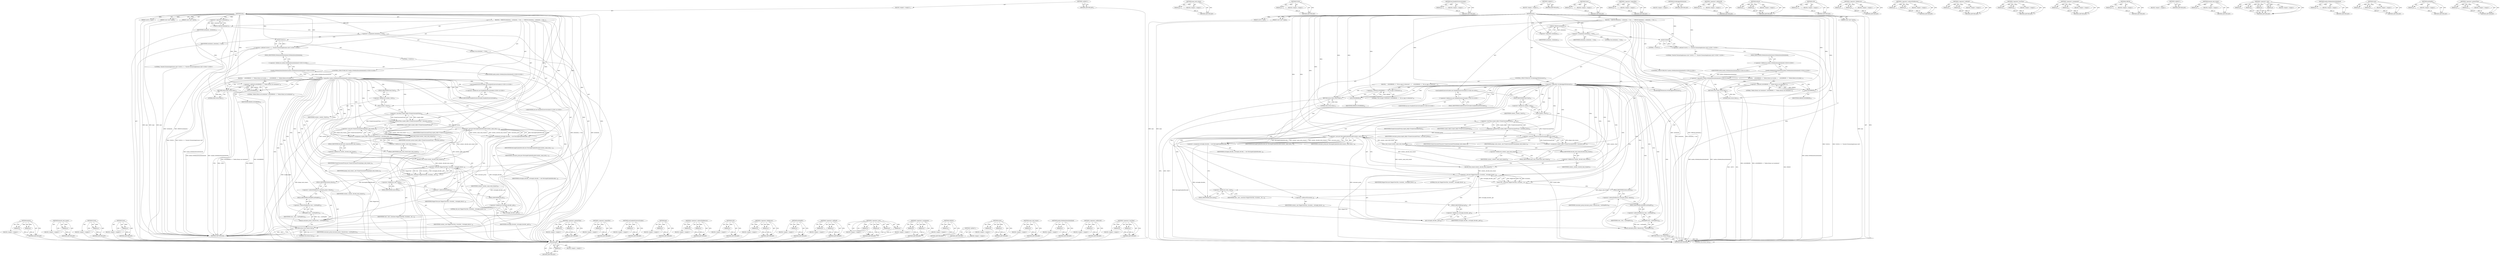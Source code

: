 digraph "&lt;operator&gt;.greaterThan" {
vulnerable_203 [label=<(METHOD,Attach)>];
vulnerable_204 [label=<(PARAM,p1)>];
vulnerable_205 [label=<(PARAM,p2)>];
vulnerable_206 [label=<(BLOCK,&lt;empty&gt;,&lt;empty&gt;)>];
vulnerable_207 [label=<(METHOD_RETURN,ANY)>];
vulnerable_186 [label=<(METHOD,decode_task_runner)>];
vulnerable_187 [label=<(PARAM,p1)>];
vulnerable_188 [label=<(BLOCK,&lt;empty&gt;,&lt;empty&gt;)>];
vulnerable_189 [label=<(METHOD_RETURN,ANY)>];
vulnerable_140 [label=<(METHOD,VLOG)>];
vulnerable_141 [label=<(PARAM,p1)>];
vulnerable_142 [label=<(BLOCK,&lt;empty&gt;,&lt;empty&gt;)>];
vulnerable_143 [label=<(METHOD_RETURN,ANY)>];
vulnerable_161 [label=<(METHOD,Start)>];
vulnerable_162 [label=<(PARAM,p1)>];
vulnerable_163 [label=<(BLOCK,&lt;empty&gt;,&lt;empty&gt;)>];
vulnerable_164 [label=<(METHOD_RETURN,ANY)>];
vulnerable_6 [label=<(METHOD,&lt;global&gt;)<SUB>1</SUB>>];
vulnerable_7 [label=<(BLOCK,&lt;empty&gt;,&lt;empty&gt;)<SUB>1</SUB>>];
vulnerable_8 [label=<(METHOD,Init)<SUB>1</SUB>>];
vulnerable_9 [label=<(PARAM,uint32_t argc)<SUB>1</SUB>>];
vulnerable_10 [label=<(PARAM,const char* argn[])<SUB>2</SUB>>];
vulnerable_11 [label=<(PARAM,const char* argv[])<SUB>3</SUB>>];
vulnerable_12 [label=<(BLOCK,{
  CHECK(!initialized_);
  initialized_ = true...,{
  CHECK(!initialized_);
  initialized_ = true...)<SUB>3</SUB>>];
vulnerable_13 [label=<(CHECK,CHECK(!initialized_))<SUB>4</SUB>>];
vulnerable_14 [label=<(&lt;operator&gt;.logicalNot,!initialized_)<SUB>4</SUB>>];
vulnerable_15 [label=<(IDENTIFIER,initialized_,!initialized_)<SUB>4</SUB>>];
vulnerable_16 [label=<(&lt;operator&gt;.assignment,initialized_ = true)<SUB>5</SUB>>];
vulnerable_17 [label=<(IDENTIFIER,initialized_,initialized_ = true)<SUB>5</SUB>>];
vulnerable_18 [label=<(LITERAL,true,initialized_ = true)<SUB>5</SUB>>];
vulnerable_19 [label="<(&lt;operator&gt;.shiftLeft,VLOG(1) &lt;&lt; &quot;Started ChromotingInstance::Init&quot;)<SUB>7</SUB>>"];
vulnerable_20 [label=<(VLOG,VLOG(1))<SUB>7</SUB>>];
vulnerable_21 [label=<(LITERAL,1,VLOG(1))<SUB>7</SUB>>];
vulnerable_22 [label="<(LITERAL,&quot;Started ChromotingInstance::Init&quot;,VLOG(1) &lt;&lt; &quot;Started ChromotingInstance::Init&quot;)<SUB>7</SUB>>"];
vulnerable_23 [label="<(CONTROL_STRUCTURE,IF,if (!media::IsMediaLibraryInitialized()))<SUB>9</SUB>>"];
vulnerable_24 [label="<(&lt;operator&gt;.logicalNot,!media::IsMediaLibraryInitialized())<SUB>9</SUB>>"];
vulnerable_25 [label="<(media.IsMediaLibraryInitialized,media::IsMediaLibraryInitialized())<SUB>9</SUB>>"];
vulnerable_26 [label="<(&lt;operator&gt;.fieldAccess,media::IsMediaLibraryInitialized)<SUB>9</SUB>>"];
vulnerable_27 [label="<(IDENTIFIER,media,media::IsMediaLibraryInitialized())<SUB>9</SUB>>"];
vulnerable_28 [label=<(FIELD_IDENTIFIER,IsMediaLibraryInitialized,IsMediaLibraryInitialized)<SUB>9</SUB>>];
vulnerable_29 [label=<(BLOCK,{
    LOG(ERROR) &lt;&lt; &quot;Media library not initiali...,{
    LOG(ERROR) &lt;&lt; &quot;Media library not initiali...)<SUB>9</SUB>>];
vulnerable_30 [label=<(&lt;operator&gt;.shiftLeft,LOG(ERROR) &lt;&lt; &quot;Media library not initialized.&quot;)<SUB>10</SUB>>];
vulnerable_31 [label=<(LOG,LOG(ERROR))<SUB>10</SUB>>];
vulnerable_32 [label=<(IDENTIFIER,ERROR,LOG(ERROR))<SUB>10</SUB>>];
vulnerable_33 [label=<(LITERAL,&quot;Media library not initialized.&quot;,LOG(ERROR) &lt;&lt; &quot;Media library not initialized.&quot;)<SUB>10</SUB>>];
vulnerable_34 [label=<(RETURN,return false;,return false;)<SUB>11</SUB>>];
vulnerable_35 [label=<(LITERAL,false,return false;)<SUB>11</SUB>>];
vulnerable_36 [label="<(net.EnableSSLServerSockets,net::EnableSSLServerSockets())<SUB>14</SUB>>"];
vulnerable_37 [label="<(&lt;operator&gt;.fieldAccess,net::EnableSSLServerSockets)<SUB>14</SUB>>"];
vulnerable_38 [label="<(IDENTIFIER,net,net::EnableSSLServerSockets())<SUB>14</SUB>>"];
vulnerable_39 [label=<(FIELD_IDENTIFIER,EnableSSLServerSockets,EnableSSLServerSockets)<SUB>14</SUB>>];
vulnerable_40 [label=<(Start,context_.Start())<SUB>16</SUB>>];
vulnerable_41 [label=<(&lt;operator&gt;.fieldAccess,context_.Start)<SUB>16</SUB>>];
vulnerable_42 [label=<(IDENTIFIER,context_,context_.Start())<SUB>16</SUB>>];
vulnerable_43 [label=<(FIELD_IDENTIFIER,Start,Start)<SUB>16</SUB>>];
vulnerable_44 [label=<(&lt;operator&gt;.assignment,scoped_refptr&lt;FrameConsumerProxy&gt; consumer_prox...)<SUB>18</SUB>>];
vulnerable_45 [label=<(&lt;operator&gt;.greaterThan,scoped_refptr&lt;FrameConsumerProxy&gt; consumer_proxy)<SUB>18</SUB>>];
vulnerable_46 [label=<(&lt;operator&gt;.lessThan,scoped_refptr&lt;FrameConsumerProxy)<SUB>18</SUB>>];
vulnerable_47 [label=<(IDENTIFIER,scoped_refptr,scoped_refptr&lt;FrameConsumerProxy)<SUB>18</SUB>>];
vulnerable_48 [label=<(IDENTIFIER,FrameConsumerProxy,scoped_refptr&lt;FrameConsumerProxy)<SUB>18</SUB>>];
vulnerable_49 [label=<(IDENTIFIER,consumer_proxy,scoped_refptr&lt;FrameConsumerProxy&gt; consumer_proxy)<SUB>18</SUB>>];
vulnerable_50 [label=<(&lt;operator&gt;.new,new FrameConsumerProxy(plugin_task_runner_))<SUB>19</SUB>>];
vulnerable_51 [label=<(IDENTIFIER,FrameConsumerProxy,new FrameConsumerProxy(plugin_task_runner_))<SUB>19</SUB>>];
vulnerable_52 [label=<(IDENTIFIER,plugin_task_runner_,new FrameConsumerProxy(plugin_task_runner_))<SUB>19</SUB>>];
vulnerable_53 [label=<(&lt;operator&gt;.assignment,rectangle_decoder_ = new RectangleUpdateDecoder...)<SUB>20</SUB>>];
vulnerable_54 [label=<(IDENTIFIER,rectangle_decoder_,rectangle_decoder_ = new RectangleUpdateDecoder...)<SUB>20</SUB>>];
vulnerable_55 [label=<(&lt;operator&gt;.new,new RectangleUpdateDecoder(context_.main_task_r...)<SUB>20</SUB>>];
vulnerable_56 [label=<(IDENTIFIER,RectangleUpdateDecoder,new RectangleUpdateDecoder(context_.main_task_r...)<SUB>20</SUB>>];
vulnerable_57 [label=<(main_task_runner,context_.main_task_runner())<SUB>20</SUB>>];
vulnerable_58 [label=<(&lt;operator&gt;.fieldAccess,context_.main_task_runner)<SUB>20</SUB>>];
vulnerable_59 [label=<(IDENTIFIER,context_,context_.main_task_runner())<SUB>20</SUB>>];
vulnerable_60 [label=<(FIELD_IDENTIFIER,main_task_runner,main_task_runner)<SUB>20</SUB>>];
vulnerable_61 [label=<(decode_task_runner,context_.decode_task_runner())<SUB>21</SUB>>];
vulnerable_62 [label=<(&lt;operator&gt;.fieldAccess,context_.decode_task_runner)<SUB>21</SUB>>];
vulnerable_63 [label=<(IDENTIFIER,context_,context_.decode_task_runner())<SUB>21</SUB>>];
vulnerable_64 [label=<(FIELD_IDENTIFIER,decode_task_runner,decode_task_runner)<SUB>21</SUB>>];
vulnerable_65 [label=<(IDENTIFIER,consumer_proxy,new RectangleUpdateDecoder(context_.main_task_r...)<SUB>22</SUB>>];
vulnerable_66 [label=<(reset,view_.reset(new PepperView(this, &amp;context_, rec...)<SUB>23</SUB>>];
vulnerable_67 [label=<(&lt;operator&gt;.fieldAccess,view_.reset)<SUB>23</SUB>>];
vulnerable_68 [label=<(IDENTIFIER,view_,view_.reset(new PepperView(this, &amp;context_, rec...)<SUB>23</SUB>>];
vulnerable_69 [label=<(FIELD_IDENTIFIER,reset,reset)<SUB>23</SUB>>];
vulnerable_70 [label=<(&lt;operator&gt;.new,new PepperView(this, &amp;context_, rectangle_decod...)<SUB>23</SUB>>];
vulnerable_71 [label=<(IDENTIFIER,PepperView,new PepperView(this, &amp;context_, rectangle_decod...)<SUB>23</SUB>>];
vulnerable_72 [label=<(LITERAL,this,new PepperView(this, &amp;context_, rectangle_decod...)<SUB>23</SUB>>];
vulnerable_73 [label=<(&lt;operator&gt;.addressOf,&amp;context_)<SUB>23</SUB>>];
vulnerable_74 [label=<(IDENTIFIER,context_,new PepperView(this, &amp;context_, rectangle_decod...)<SUB>23</SUB>>];
vulnerable_75 [label=<(get,rectangle_decoder_.get())<SUB>23</SUB>>];
vulnerable_76 [label=<(&lt;operator&gt;.fieldAccess,rectangle_decoder_.get)<SUB>23</SUB>>];
vulnerable_77 [label=<(IDENTIFIER,rectangle_decoder_,rectangle_decoder_.get())<SUB>23</SUB>>];
vulnerable_78 [label=<(FIELD_IDENTIFIER,get,get)<SUB>23</SUB>>];
vulnerable_79 [label=<(Attach,consumer_proxy-&gt;Attach(view_-&gt;AsWeakPtr()))<SUB>24</SUB>>];
vulnerable_80 [label=<(&lt;operator&gt;.indirectFieldAccess,consumer_proxy-&gt;Attach)<SUB>24</SUB>>];
vulnerable_81 [label=<(IDENTIFIER,consumer_proxy,consumer_proxy-&gt;Attach(view_-&gt;AsWeakPtr()))<SUB>24</SUB>>];
vulnerable_82 [label=<(FIELD_IDENTIFIER,Attach,Attach)<SUB>24</SUB>>];
vulnerable_83 [label=<(AsWeakPtr,view_-&gt;AsWeakPtr())<SUB>24</SUB>>];
vulnerable_84 [label=<(&lt;operator&gt;.indirectFieldAccess,view_-&gt;AsWeakPtr)<SUB>24</SUB>>];
vulnerable_85 [label=<(IDENTIFIER,view_,view_-&gt;AsWeakPtr())<SUB>24</SUB>>];
vulnerable_86 [label=<(FIELD_IDENTIFIER,AsWeakPtr,AsWeakPtr)<SUB>24</SUB>>];
vulnerable_87 [label=<(RETURN,return true;,return true;)<SUB>26</SUB>>];
vulnerable_88 [label=<(LITERAL,true,return true;)<SUB>26</SUB>>];
vulnerable_89 [label=<(METHOD_RETURN,bool)<SUB>1</SUB>>];
vulnerable_91 [label=<(METHOD_RETURN,ANY)<SUB>1</SUB>>];
vulnerable_165 [label=<(METHOD,&lt;operator&gt;.greaterThan)>];
vulnerable_166 [label=<(PARAM,p1)>];
vulnerable_167 [label=<(PARAM,p2)>];
vulnerable_168 [label=<(BLOCK,&lt;empty&gt;,&lt;empty&gt;)>];
vulnerable_169 [label=<(METHOD_RETURN,ANY)>];
vulnerable_126 [label=<(METHOD,&lt;operator&gt;.logicalNot)>];
vulnerable_127 [label=<(PARAM,p1)>];
vulnerable_128 [label=<(BLOCK,&lt;empty&gt;,&lt;empty&gt;)>];
vulnerable_129 [label=<(METHOD_RETURN,ANY)>];
vulnerable_157 [label=<(METHOD,net.EnableSSLServerSockets)>];
vulnerable_158 [label=<(PARAM,p1)>];
vulnerable_159 [label=<(BLOCK,&lt;empty&gt;,&lt;empty&gt;)>];
vulnerable_160 [label=<(METHOD_RETURN,ANY)>];
vulnerable_199 [label=<(METHOD,get)>];
vulnerable_200 [label=<(PARAM,p1)>];
vulnerable_201 [label=<(BLOCK,&lt;empty&gt;,&lt;empty&gt;)>];
vulnerable_202 [label=<(METHOD_RETURN,ANY)>];
vulnerable_208 [label=<(METHOD,&lt;operator&gt;.indirectFieldAccess)>];
vulnerable_209 [label=<(PARAM,p1)>];
vulnerable_210 [label=<(PARAM,p2)>];
vulnerable_211 [label=<(BLOCK,&lt;empty&gt;,&lt;empty&gt;)>];
vulnerable_212 [label=<(METHOD_RETURN,ANY)>];
vulnerable_153 [label=<(METHOD,LOG)>];
vulnerable_154 [label=<(PARAM,p1)>];
vulnerable_155 [label=<(BLOCK,&lt;empty&gt;,&lt;empty&gt;)>];
vulnerable_156 [label=<(METHOD_RETURN,ANY)>];
vulnerable_148 [label=<(METHOD,&lt;operator&gt;.fieldAccess)>];
vulnerable_149 [label=<(PARAM,p1)>];
vulnerable_150 [label=<(PARAM,p2)>];
vulnerable_151 [label=<(BLOCK,&lt;empty&gt;,&lt;empty&gt;)>];
vulnerable_152 [label=<(METHOD_RETURN,ANY)>];
vulnerable_213 [label=<(METHOD,AsWeakPtr)>];
vulnerable_214 [label=<(PARAM,p1)>];
vulnerable_215 [label=<(BLOCK,&lt;empty&gt;,&lt;empty&gt;)>];
vulnerable_216 [label=<(METHOD_RETURN,ANY)>];
vulnerable_135 [label=<(METHOD,&lt;operator&gt;.shiftLeft)>];
vulnerable_136 [label=<(PARAM,p1)>];
vulnerable_137 [label=<(PARAM,p2)>];
vulnerable_138 [label=<(BLOCK,&lt;empty&gt;,&lt;empty&gt;)>];
vulnerable_139 [label=<(METHOD_RETURN,ANY)>];
vulnerable_175 [label=<(METHOD,&lt;operator&gt;.new)>];
vulnerable_176 [label=<(PARAM,p1)>];
vulnerable_177 [label=<(PARAM,p2)>];
vulnerable_178 [label=<(PARAM,p3)>];
vulnerable_179 [label=<(PARAM,p4)>];
vulnerable_180 [label=<(BLOCK,&lt;empty&gt;,&lt;empty&gt;)>];
vulnerable_181 [label=<(METHOD_RETURN,ANY)>];
vulnerable_130 [label=<(METHOD,&lt;operator&gt;.assignment)>];
vulnerable_131 [label=<(PARAM,p1)>];
vulnerable_132 [label=<(PARAM,p2)>];
vulnerable_133 [label=<(BLOCK,&lt;empty&gt;,&lt;empty&gt;)>];
vulnerable_134 [label=<(METHOD_RETURN,ANY)>];
vulnerable_122 [label=<(METHOD,CHECK)>];
vulnerable_123 [label=<(PARAM,p1)>];
vulnerable_124 [label=<(BLOCK,&lt;empty&gt;,&lt;empty&gt;)>];
vulnerable_125 [label=<(METHOD_RETURN,ANY)>];
vulnerable_116 [label=<(METHOD,&lt;global&gt;)<SUB>1</SUB>>];
vulnerable_117 [label=<(BLOCK,&lt;empty&gt;,&lt;empty&gt;)>];
vulnerable_118 [label=<(METHOD_RETURN,ANY)>];
vulnerable_190 [label=<(METHOD,reset)>];
vulnerable_191 [label=<(PARAM,p1)>];
vulnerable_192 [label=<(PARAM,p2)>];
vulnerable_193 [label=<(BLOCK,&lt;empty&gt;,&lt;empty&gt;)>];
vulnerable_194 [label=<(METHOD_RETURN,ANY)>];
vulnerable_182 [label=<(METHOD,main_task_runner)>];
vulnerable_183 [label=<(PARAM,p1)>];
vulnerable_184 [label=<(BLOCK,&lt;empty&gt;,&lt;empty&gt;)>];
vulnerable_185 [label=<(METHOD_RETURN,ANY)>];
vulnerable_144 [label=<(METHOD,media.IsMediaLibraryInitialized)>];
vulnerable_145 [label=<(PARAM,p1)>];
vulnerable_146 [label=<(BLOCK,&lt;empty&gt;,&lt;empty&gt;)>];
vulnerable_147 [label=<(METHOD_RETURN,ANY)>];
vulnerable_195 [label=<(METHOD,&lt;operator&gt;.addressOf)>];
vulnerable_196 [label=<(PARAM,p1)>];
vulnerable_197 [label=<(BLOCK,&lt;empty&gt;,&lt;empty&gt;)>];
vulnerable_198 [label=<(METHOD_RETURN,ANY)>];
vulnerable_170 [label=<(METHOD,&lt;operator&gt;.lessThan)>];
vulnerable_171 [label=<(PARAM,p1)>];
vulnerable_172 [label=<(PARAM,p2)>];
vulnerable_173 [label=<(BLOCK,&lt;empty&gt;,&lt;empty&gt;)>];
vulnerable_174 [label=<(METHOD_RETURN,ANY)>];
fixed_214 [label=<(METHOD,get)>];
fixed_215 [label=<(PARAM,p1)>];
fixed_216 [label=<(BLOCK,&lt;empty&gt;,&lt;empty&gt;)>];
fixed_217 [label=<(METHOD_RETURN,ANY)>];
fixed_197 [label=<(METHOD,main_task_runner)>];
fixed_198 [label=<(PARAM,p1)>];
fixed_199 [label=<(BLOCK,&lt;empty&gt;,&lt;empty&gt;)>];
fixed_200 [label=<(METHOD_RETURN,ANY)>];
fixed_152 [label=<(METHOD,VLOG)>];
fixed_153 [label=<(PARAM,p1)>];
fixed_154 [label=<(BLOCK,&lt;empty&gt;,&lt;empty&gt;)>];
fixed_155 [label=<(METHOD_RETURN,ANY)>];
fixed_172 [label=<(METHOD,net.EnableSSLServerSockets)>];
fixed_173 [label=<(PARAM,p1)>];
fixed_174 [label=<(BLOCK,&lt;empty&gt;,&lt;empty&gt;)>];
fixed_175 [label=<(METHOD_RETURN,ANY)>];
fixed_6 [label=<(METHOD,&lt;global&gt;)<SUB>1</SUB>>];
fixed_7 [label=<(BLOCK,&lt;empty&gt;,&lt;empty&gt;)<SUB>1</SUB>>];
fixed_8 [label=<(METHOD,Init)<SUB>1</SUB>>];
fixed_9 [label=<(PARAM,uint32_t argc)<SUB>1</SUB>>];
fixed_10 [label=<(PARAM,const char* argn[])<SUB>2</SUB>>];
fixed_11 [label=<(PARAM,const char* argv[])<SUB>3</SUB>>];
fixed_12 [label=<(BLOCK,{
  CHECK(!initialized_);
  initialized_ = true...,{
  CHECK(!initialized_);
  initialized_ = true...)<SUB>3</SUB>>];
fixed_13 [label=<(CHECK,CHECK(!initialized_))<SUB>4</SUB>>];
fixed_14 [label=<(&lt;operator&gt;.logicalNot,!initialized_)<SUB>4</SUB>>];
fixed_15 [label=<(IDENTIFIER,initialized_,!initialized_)<SUB>4</SUB>>];
fixed_16 [label=<(&lt;operator&gt;.assignment,initialized_ = true)<SUB>5</SUB>>];
fixed_17 [label=<(IDENTIFIER,initialized_,initialized_ = true)<SUB>5</SUB>>];
fixed_18 [label=<(LITERAL,true,initialized_ = true)<SUB>5</SUB>>];
fixed_19 [label="<(&lt;operator&gt;.shiftLeft,VLOG(1) &lt;&lt; &quot;Started ChromotingInstance::Init&quot;)<SUB>7</SUB>>"];
fixed_20 [label=<(VLOG,VLOG(1))<SUB>7</SUB>>];
fixed_21 [label=<(LITERAL,1,VLOG(1))<SUB>7</SUB>>];
fixed_22 [label="<(LITERAL,&quot;Started ChromotingInstance::Init&quot;,VLOG(1) &lt;&lt; &quot;Started ChromotingInstance::Init&quot;)<SUB>7</SUB>>"];
fixed_23 [label="<(CONTROL_STRUCTURE,IF,if (!media::IsMediaLibraryInitialized()))<SUB>9</SUB>>"];
fixed_24 [label="<(&lt;operator&gt;.logicalNot,!media::IsMediaLibraryInitialized())<SUB>9</SUB>>"];
fixed_25 [label="<(media.IsMediaLibraryInitialized,media::IsMediaLibraryInitialized())<SUB>9</SUB>>"];
fixed_26 [label="<(&lt;operator&gt;.fieldAccess,media::IsMediaLibraryInitialized)<SUB>9</SUB>>"];
fixed_27 [label="<(IDENTIFIER,media,media::IsMediaLibraryInitialized())<SUB>9</SUB>>"];
fixed_28 [label=<(FIELD_IDENTIFIER,IsMediaLibraryInitialized,IsMediaLibraryInitialized)<SUB>9</SUB>>];
fixed_29 [label=<(BLOCK,{
    LOG(ERROR) &lt;&lt; &quot;Media library not initiali...,{
    LOG(ERROR) &lt;&lt; &quot;Media library not initiali...)<SUB>9</SUB>>];
fixed_30 [label=<(&lt;operator&gt;.shiftLeft,LOG(ERROR) &lt;&lt; &quot;Media library not initialized.&quot;)<SUB>10</SUB>>];
fixed_31 [label=<(LOG,LOG(ERROR))<SUB>10</SUB>>];
fixed_32 [label=<(IDENTIFIER,ERROR,LOG(ERROR))<SUB>10</SUB>>];
fixed_33 [label=<(LITERAL,&quot;Media library not initialized.&quot;,LOG(ERROR) &lt;&lt; &quot;Media library not initialized.&quot;)<SUB>10</SUB>>];
fixed_34 [label=<(RETURN,return false;,return false;)<SUB>11</SUB>>];
fixed_35 [label=<(LITERAL,false,return false;)<SUB>11</SUB>>];
fixed_36 [label=<(CONTROL_STRUCTURE,IF,if (!IsCallerAppOrExtension()))<SUB>15</SUB>>];
fixed_37 [label=<(&lt;operator&gt;.logicalNot,!IsCallerAppOrExtension())<SUB>15</SUB>>];
fixed_38 [label=<(IsCallerAppOrExtension,IsCallerAppOrExtension())<SUB>15</SUB>>];
fixed_39 [label=<(BLOCK,{
    LOG(ERROR) &lt;&lt; &quot;Not an app or extension&quot;;
...,{
    LOG(ERROR) &lt;&lt; &quot;Not an app or extension&quot;;
...)<SUB>15</SUB>>];
fixed_40 [label=<(&lt;operator&gt;.shiftLeft,LOG(ERROR) &lt;&lt; &quot;Not an app or extension&quot;)<SUB>16</SUB>>];
fixed_41 [label=<(LOG,LOG(ERROR))<SUB>16</SUB>>];
fixed_42 [label=<(IDENTIFIER,ERROR,LOG(ERROR))<SUB>16</SUB>>];
fixed_43 [label=<(LITERAL,&quot;Not an app or extension&quot;,LOG(ERROR) &lt;&lt; &quot;Not an app or extension&quot;)<SUB>16</SUB>>];
fixed_44 [label=<(RETURN,return false;,return false;)<SUB>17</SUB>>];
fixed_45 [label=<(LITERAL,false,return false;)<SUB>17</SUB>>];
fixed_46 [label="<(net.EnableSSLServerSockets,net::EnableSSLServerSockets())<SUB>20</SUB>>"];
fixed_47 [label="<(&lt;operator&gt;.fieldAccess,net::EnableSSLServerSockets)<SUB>20</SUB>>"];
fixed_48 [label="<(IDENTIFIER,net,net::EnableSSLServerSockets())<SUB>20</SUB>>"];
fixed_49 [label=<(FIELD_IDENTIFIER,EnableSSLServerSockets,EnableSSLServerSockets)<SUB>20</SUB>>];
fixed_50 [label=<(Start,context_.Start())<SUB>22</SUB>>];
fixed_51 [label=<(&lt;operator&gt;.fieldAccess,context_.Start)<SUB>22</SUB>>];
fixed_52 [label=<(IDENTIFIER,context_,context_.Start())<SUB>22</SUB>>];
fixed_53 [label=<(FIELD_IDENTIFIER,Start,Start)<SUB>22</SUB>>];
fixed_54 [label=<(&lt;operator&gt;.assignment,scoped_refptr&lt;FrameConsumerProxy&gt; consumer_prox...)<SUB>24</SUB>>];
fixed_55 [label=<(&lt;operator&gt;.greaterThan,scoped_refptr&lt;FrameConsumerProxy&gt; consumer_proxy)<SUB>24</SUB>>];
fixed_56 [label=<(&lt;operator&gt;.lessThan,scoped_refptr&lt;FrameConsumerProxy)<SUB>24</SUB>>];
fixed_57 [label=<(IDENTIFIER,scoped_refptr,scoped_refptr&lt;FrameConsumerProxy)<SUB>24</SUB>>];
fixed_58 [label=<(IDENTIFIER,FrameConsumerProxy,scoped_refptr&lt;FrameConsumerProxy)<SUB>24</SUB>>];
fixed_59 [label=<(IDENTIFIER,consumer_proxy,scoped_refptr&lt;FrameConsumerProxy&gt; consumer_proxy)<SUB>24</SUB>>];
fixed_60 [label=<(&lt;operator&gt;.new,new FrameConsumerProxy(plugin_task_runner_))<SUB>25</SUB>>];
fixed_61 [label=<(IDENTIFIER,FrameConsumerProxy,new FrameConsumerProxy(plugin_task_runner_))<SUB>25</SUB>>];
fixed_62 [label=<(IDENTIFIER,plugin_task_runner_,new FrameConsumerProxy(plugin_task_runner_))<SUB>25</SUB>>];
fixed_63 [label=<(&lt;operator&gt;.assignment,rectangle_decoder_ = new RectangleUpdateDecoder...)<SUB>26</SUB>>];
fixed_64 [label=<(IDENTIFIER,rectangle_decoder_,rectangle_decoder_ = new RectangleUpdateDecoder...)<SUB>26</SUB>>];
fixed_65 [label=<(&lt;operator&gt;.new,new RectangleUpdateDecoder(context_.main_task_r...)<SUB>26</SUB>>];
fixed_66 [label=<(IDENTIFIER,RectangleUpdateDecoder,new RectangleUpdateDecoder(context_.main_task_r...)<SUB>26</SUB>>];
fixed_67 [label=<(main_task_runner,context_.main_task_runner())<SUB>26</SUB>>];
fixed_68 [label=<(&lt;operator&gt;.fieldAccess,context_.main_task_runner)<SUB>26</SUB>>];
fixed_69 [label=<(IDENTIFIER,context_,context_.main_task_runner())<SUB>26</SUB>>];
fixed_70 [label=<(FIELD_IDENTIFIER,main_task_runner,main_task_runner)<SUB>26</SUB>>];
fixed_71 [label=<(decode_task_runner,context_.decode_task_runner())<SUB>27</SUB>>];
fixed_72 [label=<(&lt;operator&gt;.fieldAccess,context_.decode_task_runner)<SUB>27</SUB>>];
fixed_73 [label=<(IDENTIFIER,context_,context_.decode_task_runner())<SUB>27</SUB>>];
fixed_74 [label=<(FIELD_IDENTIFIER,decode_task_runner,decode_task_runner)<SUB>27</SUB>>];
fixed_75 [label=<(IDENTIFIER,consumer_proxy,new RectangleUpdateDecoder(context_.main_task_r...)<SUB>28</SUB>>];
fixed_76 [label=<(reset,view_.reset(new PepperView(this, &amp;context_, rec...)<SUB>29</SUB>>];
fixed_77 [label=<(&lt;operator&gt;.fieldAccess,view_.reset)<SUB>29</SUB>>];
fixed_78 [label=<(IDENTIFIER,view_,view_.reset(new PepperView(this, &amp;context_, rec...)<SUB>29</SUB>>];
fixed_79 [label=<(FIELD_IDENTIFIER,reset,reset)<SUB>29</SUB>>];
fixed_80 [label=<(&lt;operator&gt;.new,new PepperView(this, &amp;context_, rectangle_decod...)<SUB>29</SUB>>];
fixed_81 [label=<(IDENTIFIER,PepperView,new PepperView(this, &amp;context_, rectangle_decod...)<SUB>29</SUB>>];
fixed_82 [label=<(LITERAL,this,new PepperView(this, &amp;context_, rectangle_decod...)<SUB>29</SUB>>];
fixed_83 [label=<(&lt;operator&gt;.addressOf,&amp;context_)<SUB>29</SUB>>];
fixed_84 [label=<(IDENTIFIER,context_,new PepperView(this, &amp;context_, rectangle_decod...)<SUB>29</SUB>>];
fixed_85 [label=<(get,rectangle_decoder_.get())<SUB>29</SUB>>];
fixed_86 [label=<(&lt;operator&gt;.fieldAccess,rectangle_decoder_.get)<SUB>29</SUB>>];
fixed_87 [label=<(IDENTIFIER,rectangle_decoder_,rectangle_decoder_.get())<SUB>29</SUB>>];
fixed_88 [label=<(FIELD_IDENTIFIER,get,get)<SUB>29</SUB>>];
fixed_89 [label=<(Attach,consumer_proxy-&gt;Attach(view_-&gt;AsWeakPtr()))<SUB>30</SUB>>];
fixed_90 [label=<(&lt;operator&gt;.indirectFieldAccess,consumer_proxy-&gt;Attach)<SUB>30</SUB>>];
fixed_91 [label=<(IDENTIFIER,consumer_proxy,consumer_proxy-&gt;Attach(view_-&gt;AsWeakPtr()))<SUB>30</SUB>>];
fixed_92 [label=<(FIELD_IDENTIFIER,Attach,Attach)<SUB>30</SUB>>];
fixed_93 [label=<(AsWeakPtr,view_-&gt;AsWeakPtr())<SUB>30</SUB>>];
fixed_94 [label=<(&lt;operator&gt;.indirectFieldAccess,view_-&gt;AsWeakPtr)<SUB>30</SUB>>];
fixed_95 [label=<(IDENTIFIER,view_,view_-&gt;AsWeakPtr())<SUB>30</SUB>>];
fixed_96 [label=<(FIELD_IDENTIFIER,AsWeakPtr,AsWeakPtr)<SUB>30</SUB>>];
fixed_97 [label=<(RETURN,return true;,return true;)<SUB>32</SUB>>];
fixed_98 [label=<(LITERAL,true,return true;)<SUB>32</SUB>>];
fixed_99 [label=<(METHOD_RETURN,bool)<SUB>1</SUB>>];
fixed_101 [label=<(METHOD_RETURN,ANY)<SUB>1</SUB>>];
fixed_176 [label=<(METHOD,Start)>];
fixed_177 [label=<(PARAM,p1)>];
fixed_178 [label=<(BLOCK,&lt;empty&gt;,&lt;empty&gt;)>];
fixed_179 [label=<(METHOD_RETURN,ANY)>];
fixed_138 [label=<(METHOD,&lt;operator&gt;.logicalNot)>];
fixed_139 [label=<(PARAM,p1)>];
fixed_140 [label=<(BLOCK,&lt;empty&gt;,&lt;empty&gt;)>];
fixed_141 [label=<(METHOD_RETURN,ANY)>];
fixed_169 [label=<(METHOD,IsCallerAppOrExtension)>];
fixed_170 [label=<(BLOCK,&lt;empty&gt;,&lt;empty&gt;)>];
fixed_171 [label=<(METHOD_RETURN,ANY)>];
fixed_210 [label=<(METHOD,&lt;operator&gt;.addressOf)>];
fixed_211 [label=<(PARAM,p1)>];
fixed_212 [label=<(BLOCK,&lt;empty&gt;,&lt;empty&gt;)>];
fixed_213 [label=<(METHOD_RETURN,ANY)>];
fixed_218 [label=<(METHOD,Attach)>];
fixed_219 [label=<(PARAM,p1)>];
fixed_220 [label=<(PARAM,p2)>];
fixed_221 [label=<(BLOCK,&lt;empty&gt;,&lt;empty&gt;)>];
fixed_222 [label=<(METHOD_RETURN,ANY)>];
fixed_165 [label=<(METHOD,LOG)>];
fixed_166 [label=<(PARAM,p1)>];
fixed_167 [label=<(BLOCK,&lt;empty&gt;,&lt;empty&gt;)>];
fixed_168 [label=<(METHOD_RETURN,ANY)>];
fixed_160 [label=<(METHOD,&lt;operator&gt;.fieldAccess)>];
fixed_161 [label=<(PARAM,p1)>];
fixed_162 [label=<(PARAM,p2)>];
fixed_163 [label=<(BLOCK,&lt;empty&gt;,&lt;empty&gt;)>];
fixed_164 [label=<(METHOD_RETURN,ANY)>];
fixed_223 [label=<(METHOD,&lt;operator&gt;.indirectFieldAccess)>];
fixed_224 [label=<(PARAM,p1)>];
fixed_225 [label=<(PARAM,p2)>];
fixed_226 [label=<(BLOCK,&lt;empty&gt;,&lt;empty&gt;)>];
fixed_227 [label=<(METHOD_RETURN,ANY)>];
fixed_147 [label=<(METHOD,&lt;operator&gt;.shiftLeft)>];
fixed_148 [label=<(PARAM,p1)>];
fixed_149 [label=<(PARAM,p2)>];
fixed_150 [label=<(BLOCK,&lt;empty&gt;,&lt;empty&gt;)>];
fixed_151 [label=<(METHOD_RETURN,ANY)>];
fixed_185 [label=<(METHOD,&lt;operator&gt;.lessThan)>];
fixed_186 [label=<(PARAM,p1)>];
fixed_187 [label=<(PARAM,p2)>];
fixed_188 [label=<(BLOCK,&lt;empty&gt;,&lt;empty&gt;)>];
fixed_189 [label=<(METHOD_RETURN,ANY)>];
fixed_142 [label=<(METHOD,&lt;operator&gt;.assignment)>];
fixed_143 [label=<(PARAM,p1)>];
fixed_144 [label=<(PARAM,p2)>];
fixed_145 [label=<(BLOCK,&lt;empty&gt;,&lt;empty&gt;)>];
fixed_146 [label=<(METHOD_RETURN,ANY)>];
fixed_134 [label=<(METHOD,CHECK)>];
fixed_135 [label=<(PARAM,p1)>];
fixed_136 [label=<(BLOCK,&lt;empty&gt;,&lt;empty&gt;)>];
fixed_137 [label=<(METHOD_RETURN,ANY)>];
fixed_128 [label=<(METHOD,&lt;global&gt;)<SUB>1</SUB>>];
fixed_129 [label=<(BLOCK,&lt;empty&gt;,&lt;empty&gt;)>];
fixed_130 [label=<(METHOD_RETURN,ANY)>];
fixed_201 [label=<(METHOD,decode_task_runner)>];
fixed_202 [label=<(PARAM,p1)>];
fixed_203 [label=<(BLOCK,&lt;empty&gt;,&lt;empty&gt;)>];
fixed_204 [label=<(METHOD_RETURN,ANY)>];
fixed_190 [label=<(METHOD,&lt;operator&gt;.new)>];
fixed_191 [label=<(PARAM,p1)>];
fixed_192 [label=<(PARAM,p2)>];
fixed_193 [label=<(PARAM,p3)>];
fixed_194 [label=<(PARAM,p4)>];
fixed_195 [label=<(BLOCK,&lt;empty&gt;,&lt;empty&gt;)>];
fixed_196 [label=<(METHOD_RETURN,ANY)>];
fixed_156 [label=<(METHOD,media.IsMediaLibraryInitialized)>];
fixed_157 [label=<(PARAM,p1)>];
fixed_158 [label=<(BLOCK,&lt;empty&gt;,&lt;empty&gt;)>];
fixed_159 [label=<(METHOD_RETURN,ANY)>];
fixed_205 [label=<(METHOD,reset)>];
fixed_206 [label=<(PARAM,p1)>];
fixed_207 [label=<(PARAM,p2)>];
fixed_208 [label=<(BLOCK,&lt;empty&gt;,&lt;empty&gt;)>];
fixed_209 [label=<(METHOD_RETURN,ANY)>];
fixed_228 [label=<(METHOD,AsWeakPtr)>];
fixed_229 [label=<(PARAM,p1)>];
fixed_230 [label=<(BLOCK,&lt;empty&gt;,&lt;empty&gt;)>];
fixed_231 [label=<(METHOD_RETURN,ANY)>];
fixed_180 [label=<(METHOD,&lt;operator&gt;.greaterThan)>];
fixed_181 [label=<(PARAM,p1)>];
fixed_182 [label=<(PARAM,p2)>];
fixed_183 [label=<(BLOCK,&lt;empty&gt;,&lt;empty&gt;)>];
fixed_184 [label=<(METHOD_RETURN,ANY)>];
vulnerable_203 -> vulnerable_204  [key=0, label="AST: "];
vulnerable_203 -> vulnerable_204  [key=1, label="DDG: "];
vulnerable_203 -> vulnerable_206  [key=0, label="AST: "];
vulnerable_203 -> vulnerable_205  [key=0, label="AST: "];
vulnerable_203 -> vulnerable_205  [key=1, label="DDG: "];
vulnerable_203 -> vulnerable_207  [key=0, label="AST: "];
vulnerable_203 -> vulnerable_207  [key=1, label="CFG: "];
vulnerable_204 -> vulnerable_207  [key=0, label="DDG: p1"];
vulnerable_205 -> vulnerable_207  [key=0, label="DDG: p2"];
vulnerable_206 -> fixed_214  [key=0];
vulnerable_207 -> fixed_214  [key=0];
vulnerable_186 -> vulnerable_187  [key=0, label="AST: "];
vulnerable_186 -> vulnerable_187  [key=1, label="DDG: "];
vulnerable_186 -> vulnerable_188  [key=0, label="AST: "];
vulnerable_186 -> vulnerable_189  [key=0, label="AST: "];
vulnerable_186 -> vulnerable_189  [key=1, label="CFG: "];
vulnerable_187 -> vulnerable_189  [key=0, label="DDG: p1"];
vulnerable_188 -> fixed_214  [key=0];
vulnerable_189 -> fixed_214  [key=0];
vulnerable_140 -> vulnerable_141  [key=0, label="AST: "];
vulnerable_140 -> vulnerable_141  [key=1, label="DDG: "];
vulnerable_140 -> vulnerable_142  [key=0, label="AST: "];
vulnerable_140 -> vulnerable_143  [key=0, label="AST: "];
vulnerable_140 -> vulnerable_143  [key=1, label="CFG: "];
vulnerable_141 -> vulnerable_143  [key=0, label="DDG: p1"];
vulnerable_142 -> fixed_214  [key=0];
vulnerable_143 -> fixed_214  [key=0];
vulnerable_161 -> vulnerable_162  [key=0, label="AST: "];
vulnerable_161 -> vulnerable_162  [key=1, label="DDG: "];
vulnerable_161 -> vulnerable_163  [key=0, label="AST: "];
vulnerable_161 -> vulnerable_164  [key=0, label="AST: "];
vulnerable_161 -> vulnerable_164  [key=1, label="CFG: "];
vulnerable_162 -> vulnerable_164  [key=0, label="DDG: p1"];
vulnerable_163 -> fixed_214  [key=0];
vulnerable_164 -> fixed_214  [key=0];
vulnerable_6 -> vulnerable_7  [key=0, label="AST: "];
vulnerable_6 -> vulnerable_91  [key=0, label="AST: "];
vulnerable_6 -> vulnerable_91  [key=1, label="CFG: "];
vulnerable_7 -> vulnerable_8  [key=0, label="AST: "];
vulnerable_8 -> vulnerable_9  [key=0, label="AST: "];
vulnerable_8 -> vulnerable_9  [key=1, label="DDG: "];
vulnerable_8 -> vulnerable_10  [key=0, label="AST: "];
vulnerable_8 -> vulnerable_10  [key=1, label="DDG: "];
vulnerable_8 -> vulnerable_11  [key=0, label="AST: "];
vulnerable_8 -> vulnerable_11  [key=1, label="DDG: "];
vulnerable_8 -> vulnerable_12  [key=0, label="AST: "];
vulnerable_8 -> vulnerable_89  [key=0, label="AST: "];
vulnerable_8 -> vulnerable_14  [key=0, label="CFG: "];
vulnerable_8 -> vulnerable_14  [key=1, label="DDG: "];
vulnerable_8 -> vulnerable_16  [key=0, label="DDG: "];
vulnerable_8 -> vulnerable_87  [key=0, label="DDG: "];
vulnerable_8 -> vulnerable_19  [key=0, label="DDG: "];
vulnerable_8 -> vulnerable_88  [key=0, label="DDG: "];
vulnerable_8 -> vulnerable_20  [key=0, label="DDG: "];
vulnerable_8 -> vulnerable_34  [key=0, label="DDG: "];
vulnerable_8 -> vulnerable_45  [key=0, label="DDG: "];
vulnerable_8 -> vulnerable_50  [key=0, label="DDG: "];
vulnerable_8 -> vulnerable_55  [key=0, label="DDG: "];
vulnerable_8 -> vulnerable_70  [key=0, label="DDG: "];
vulnerable_8 -> vulnerable_30  [key=0, label="DDG: "];
vulnerable_8 -> vulnerable_35  [key=0, label="DDG: "];
vulnerable_8 -> vulnerable_46  [key=0, label="DDG: "];
vulnerable_8 -> vulnerable_31  [key=0, label="DDG: "];
vulnerable_9 -> vulnerable_89  [key=0, label="DDG: argc"];
vulnerable_10 -> vulnerable_89  [key=0, label="DDG: argn"];
vulnerable_11 -> vulnerable_89  [key=0, label="DDG: argv"];
vulnerable_12 -> vulnerable_13  [key=0, label="AST: "];
vulnerable_12 -> vulnerable_16  [key=0, label="AST: "];
vulnerable_12 -> vulnerable_19  [key=0, label="AST: "];
vulnerable_12 -> vulnerable_23  [key=0, label="AST: "];
vulnerable_12 -> vulnerable_36  [key=0, label="AST: "];
vulnerable_12 -> vulnerable_40  [key=0, label="AST: "];
vulnerable_12 -> vulnerable_44  [key=0, label="AST: "];
vulnerable_12 -> vulnerable_53  [key=0, label="AST: "];
vulnerable_12 -> vulnerable_66  [key=0, label="AST: "];
vulnerable_12 -> vulnerable_79  [key=0, label="AST: "];
vulnerable_12 -> vulnerable_87  [key=0, label="AST: "];
vulnerable_13 -> vulnerable_14  [key=0, label="AST: "];
vulnerable_13 -> vulnerable_16  [key=0, label="CFG: "];
vulnerable_13 -> vulnerable_89  [key=0, label="DDG: !initialized_"];
vulnerable_13 -> vulnerable_89  [key=1, label="DDG: CHECK(!initialized_)"];
vulnerable_14 -> vulnerable_15  [key=0, label="AST: "];
vulnerable_14 -> vulnerable_13  [key=0, label="CFG: "];
vulnerable_14 -> vulnerable_13  [key=1, label="DDG: initialized_"];
vulnerable_15 -> fixed_214  [key=0];
vulnerable_16 -> vulnerable_17  [key=0, label="AST: "];
vulnerable_16 -> vulnerable_18  [key=0, label="AST: "];
vulnerable_16 -> vulnerable_20  [key=0, label="CFG: "];
vulnerable_16 -> vulnerable_89  [key=0, label="DDG: initialized_"];
vulnerable_16 -> vulnerable_89  [key=1, label="DDG: initialized_ = true"];
vulnerable_17 -> fixed_214  [key=0];
vulnerable_18 -> fixed_214  [key=0];
vulnerable_19 -> vulnerable_20  [key=0, label="AST: "];
vulnerable_19 -> vulnerable_22  [key=0, label="AST: "];
vulnerable_19 -> vulnerable_28  [key=0, label="CFG: "];
vulnerable_19 -> vulnerable_89  [key=0, label="DDG: VLOG(1)"];
vulnerable_19 -> vulnerable_89  [key=1, label="DDG: VLOG(1) &lt;&lt; &quot;Started ChromotingInstance::Init&quot;"];
vulnerable_20 -> vulnerable_21  [key=0, label="AST: "];
vulnerable_20 -> vulnerable_19  [key=0, label="CFG: "];
vulnerable_20 -> vulnerable_19  [key=1, label="DDG: 1"];
vulnerable_21 -> fixed_214  [key=0];
vulnerable_22 -> fixed_214  [key=0];
vulnerable_23 -> vulnerable_24  [key=0, label="AST: "];
vulnerable_23 -> vulnerable_29  [key=0, label="AST: "];
vulnerable_24 -> vulnerable_25  [key=0, label="AST: "];
vulnerable_24 -> vulnerable_31  [key=0, label="CFG: "];
vulnerable_24 -> vulnerable_31  [key=1, label="CDG: "];
vulnerable_24 -> vulnerable_39  [key=0, label="CFG: "];
vulnerable_24 -> vulnerable_39  [key=1, label="CDG: "];
vulnerable_24 -> vulnerable_89  [key=0, label="DDG: media::IsMediaLibraryInitialized()"];
vulnerable_24 -> vulnerable_89  [key=1, label="DDG: !media::IsMediaLibraryInitialized()"];
vulnerable_24 -> vulnerable_30  [key=0, label="CDG: "];
vulnerable_24 -> vulnerable_34  [key=0, label="CDG: "];
vulnerable_24 -> vulnerable_60  [key=0, label="CDG: "];
vulnerable_24 -> vulnerable_73  [key=0, label="CDG: "];
vulnerable_24 -> vulnerable_64  [key=0, label="CDG: "];
vulnerable_24 -> vulnerable_57  [key=0, label="CDG: "];
vulnerable_24 -> vulnerable_66  [key=0, label="CDG: "];
vulnerable_24 -> vulnerable_75  [key=0, label="CDG: "];
vulnerable_24 -> vulnerable_37  [key=0, label="CDG: "];
vulnerable_24 -> vulnerable_46  [key=0, label="CDG: "];
vulnerable_24 -> vulnerable_84  [key=0, label="CDG: "];
vulnerable_24 -> vulnerable_69  [key=0, label="CDG: "];
vulnerable_24 -> vulnerable_67  [key=0, label="CDG: "];
vulnerable_24 -> vulnerable_45  [key=0, label="CDG: "];
vulnerable_24 -> vulnerable_40  [key=0, label="CDG: "];
vulnerable_24 -> vulnerable_76  [key=0, label="CDG: "];
vulnerable_24 -> vulnerable_50  [key=0, label="CDG: "];
vulnerable_24 -> vulnerable_87  [key=0, label="CDG: "];
vulnerable_24 -> vulnerable_44  [key=0, label="CDG: "];
vulnerable_24 -> vulnerable_82  [key=0, label="CDG: "];
vulnerable_24 -> vulnerable_79  [key=0, label="CDG: "];
vulnerable_24 -> vulnerable_43  [key=0, label="CDG: "];
vulnerable_24 -> vulnerable_80  [key=0, label="CDG: "];
vulnerable_24 -> vulnerable_58  [key=0, label="CDG: "];
vulnerable_24 -> vulnerable_61  [key=0, label="CDG: "];
vulnerable_24 -> vulnerable_83  [key=0, label="CDG: "];
vulnerable_24 -> vulnerable_36  [key=0, label="CDG: "];
vulnerable_24 -> vulnerable_53  [key=0, label="CDG: "];
vulnerable_24 -> vulnerable_41  [key=0, label="CDG: "];
vulnerable_24 -> vulnerable_70  [key=0, label="CDG: "];
vulnerable_24 -> vulnerable_55  [key=0, label="CDG: "];
vulnerable_24 -> vulnerable_78  [key=0, label="CDG: "];
vulnerable_24 -> vulnerable_62  [key=0, label="CDG: "];
vulnerable_24 -> vulnerable_86  [key=0, label="CDG: "];
vulnerable_25 -> vulnerable_26  [key=0, label="AST: "];
vulnerable_25 -> vulnerable_24  [key=0, label="CFG: "];
vulnerable_25 -> vulnerable_24  [key=1, label="DDG: media::IsMediaLibraryInitialized"];
vulnerable_25 -> vulnerable_89  [key=0, label="DDG: media::IsMediaLibraryInitialized"];
vulnerable_26 -> vulnerable_27  [key=0, label="AST: "];
vulnerable_26 -> vulnerable_28  [key=0, label="AST: "];
vulnerable_26 -> vulnerable_25  [key=0, label="CFG: "];
vulnerable_27 -> fixed_214  [key=0];
vulnerable_28 -> vulnerable_26  [key=0, label="CFG: "];
vulnerable_29 -> vulnerable_30  [key=0, label="AST: "];
vulnerable_29 -> vulnerable_34  [key=0, label="AST: "];
vulnerable_30 -> vulnerable_31  [key=0, label="AST: "];
vulnerable_30 -> vulnerable_33  [key=0, label="AST: "];
vulnerable_30 -> vulnerable_34  [key=0, label="CFG: "];
vulnerable_30 -> vulnerable_89  [key=0, label="DDG: LOG(ERROR)"];
vulnerable_30 -> vulnerable_89  [key=1, label="DDG: LOG(ERROR) &lt;&lt; &quot;Media library not initialized.&quot;"];
vulnerable_31 -> vulnerable_32  [key=0, label="AST: "];
vulnerable_31 -> vulnerable_30  [key=0, label="CFG: "];
vulnerable_31 -> vulnerable_30  [key=1, label="DDG: ERROR"];
vulnerable_31 -> vulnerable_89  [key=0, label="DDG: ERROR"];
vulnerable_32 -> fixed_214  [key=0];
vulnerable_33 -> fixed_214  [key=0];
vulnerable_34 -> vulnerable_35  [key=0, label="AST: "];
vulnerable_34 -> vulnerable_89  [key=0, label="CFG: "];
vulnerable_34 -> vulnerable_89  [key=1, label="DDG: &lt;RET&gt;"];
vulnerable_35 -> vulnerable_34  [key=0, label="DDG: false"];
vulnerable_36 -> vulnerable_37  [key=0, label="AST: "];
vulnerable_36 -> vulnerable_43  [key=0, label="CFG: "];
vulnerable_37 -> vulnerable_38  [key=0, label="AST: "];
vulnerable_37 -> vulnerable_39  [key=0, label="AST: "];
vulnerable_37 -> vulnerable_36  [key=0, label="CFG: "];
vulnerable_38 -> fixed_214  [key=0];
vulnerable_39 -> vulnerable_37  [key=0, label="CFG: "];
vulnerable_40 -> vulnerable_41  [key=0, label="AST: "];
vulnerable_40 -> vulnerable_46  [key=0, label="CFG: "];
vulnerable_40 -> vulnerable_70  [key=0, label="DDG: context_.Start"];
vulnerable_41 -> vulnerable_42  [key=0, label="AST: "];
vulnerable_41 -> vulnerable_43  [key=0, label="AST: "];
vulnerable_41 -> vulnerable_40  [key=0, label="CFG: "];
vulnerable_42 -> fixed_214  [key=0];
vulnerable_43 -> vulnerable_41  [key=0, label="CFG: "];
vulnerable_44 -> vulnerable_45  [key=0, label="AST: "];
vulnerable_44 -> vulnerable_50  [key=0, label="AST: "];
vulnerable_44 -> vulnerable_60  [key=0, label="CFG: "];
vulnerable_45 -> vulnerable_46  [key=0, label="AST: "];
vulnerable_45 -> vulnerable_49  [key=0, label="AST: "];
vulnerable_45 -> vulnerable_50  [key=0, label="CFG: "];
vulnerable_45 -> vulnerable_55  [key=0, label="DDG: consumer_proxy"];
vulnerable_46 -> vulnerable_47  [key=0, label="AST: "];
vulnerable_46 -> vulnerable_48  [key=0, label="AST: "];
vulnerable_46 -> vulnerable_45  [key=0, label="CFG: "];
vulnerable_46 -> vulnerable_45  [key=1, label="DDG: scoped_refptr"];
vulnerable_46 -> vulnerable_45  [key=2, label="DDG: FrameConsumerProxy"];
vulnerable_46 -> vulnerable_89  [key=0, label="DDG: scoped_refptr"];
vulnerable_46 -> vulnerable_50  [key=0, label="DDG: FrameConsumerProxy"];
vulnerable_47 -> fixed_214  [key=0];
vulnerable_48 -> fixed_214  [key=0];
vulnerable_49 -> fixed_214  [key=0];
vulnerable_50 -> vulnerable_51  [key=0, label="AST: "];
vulnerable_50 -> vulnerable_52  [key=0, label="AST: "];
vulnerable_50 -> vulnerable_44  [key=0, label="CFG: "];
vulnerable_50 -> vulnerable_44  [key=1, label="DDG: FrameConsumerProxy"];
vulnerable_50 -> vulnerable_44  [key=2, label="DDG: plugin_task_runner_"];
vulnerable_50 -> vulnerable_89  [key=0, label="DDG: plugin_task_runner_"];
vulnerable_51 -> fixed_214  [key=0];
vulnerable_52 -> fixed_214  [key=0];
vulnerable_53 -> vulnerable_54  [key=0, label="AST: "];
vulnerable_53 -> vulnerable_55  [key=0, label="AST: "];
vulnerable_53 -> vulnerable_69  [key=0, label="CFG: "];
vulnerable_53 -> vulnerable_75  [key=0, label="DDG: rectangle_decoder_"];
vulnerable_54 -> fixed_214  [key=0];
vulnerable_55 -> vulnerable_56  [key=0, label="AST: "];
vulnerable_55 -> vulnerable_57  [key=0, label="AST: "];
vulnerable_55 -> vulnerable_61  [key=0, label="AST: "];
vulnerable_55 -> vulnerable_65  [key=0, label="AST: "];
vulnerable_55 -> vulnerable_53  [key=0, label="CFG: "];
vulnerable_55 -> vulnerable_53  [key=1, label="DDG: RectangleUpdateDecoder"];
vulnerable_55 -> vulnerable_53  [key=2, label="DDG: context_.main_task_runner()"];
vulnerable_55 -> vulnerable_53  [key=3, label="DDG: context_.decode_task_runner()"];
vulnerable_55 -> vulnerable_53  [key=4, label="DDG: consumer_proxy"];
vulnerable_55 -> vulnerable_89  [key=0, label="DDG: RectangleUpdateDecoder"];
vulnerable_55 -> vulnerable_79  [key=0, label="DDG: consumer_proxy"];
vulnerable_56 -> fixed_214  [key=0];
vulnerable_57 -> vulnerable_58  [key=0, label="AST: "];
vulnerable_57 -> vulnerable_64  [key=0, label="CFG: "];
vulnerable_57 -> vulnerable_55  [key=0, label="DDG: context_.main_task_runner"];
vulnerable_57 -> vulnerable_70  [key=0, label="DDG: context_.main_task_runner"];
vulnerable_58 -> vulnerable_59  [key=0, label="AST: "];
vulnerable_58 -> vulnerable_60  [key=0, label="AST: "];
vulnerable_58 -> vulnerable_57  [key=0, label="CFG: "];
vulnerable_59 -> fixed_214  [key=0];
vulnerable_60 -> vulnerable_58  [key=0, label="CFG: "];
vulnerable_61 -> vulnerable_62  [key=0, label="AST: "];
vulnerable_61 -> vulnerable_55  [key=0, label="CFG: "];
vulnerable_61 -> vulnerable_55  [key=1, label="DDG: context_.decode_task_runner"];
vulnerable_61 -> vulnerable_70  [key=0, label="DDG: context_.decode_task_runner"];
vulnerable_62 -> vulnerable_63  [key=0, label="AST: "];
vulnerable_62 -> vulnerable_64  [key=0, label="AST: "];
vulnerable_62 -> vulnerable_61  [key=0, label="CFG: "];
vulnerable_63 -> fixed_214  [key=0];
vulnerable_64 -> vulnerable_62  [key=0, label="CFG: "];
vulnerable_65 -> fixed_214  [key=0];
vulnerable_66 -> vulnerable_67  [key=0, label="AST: "];
vulnerable_66 -> vulnerable_70  [key=0, label="AST: "];
vulnerable_66 -> vulnerable_82  [key=0, label="CFG: "];
vulnerable_67 -> vulnerable_68  [key=0, label="AST: "];
vulnerable_67 -> vulnerable_69  [key=0, label="AST: "];
vulnerable_67 -> vulnerable_73  [key=0, label="CFG: "];
vulnerable_68 -> fixed_214  [key=0];
vulnerable_69 -> vulnerable_67  [key=0, label="CFG: "];
vulnerable_70 -> vulnerable_71  [key=0, label="AST: "];
vulnerable_70 -> vulnerable_72  [key=0, label="AST: "];
vulnerable_70 -> vulnerable_73  [key=0, label="AST: "];
vulnerable_70 -> vulnerable_75  [key=0, label="AST: "];
vulnerable_70 -> vulnerable_66  [key=0, label="CFG: "];
vulnerable_70 -> vulnerable_66  [key=1, label="DDG: PepperView"];
vulnerable_70 -> vulnerable_66  [key=2, label="DDG: this"];
vulnerable_70 -> vulnerable_66  [key=3, label="DDG: &amp;context_"];
vulnerable_70 -> vulnerable_66  [key=4, label="DDG: rectangle_decoder_.get()"];
vulnerable_70 -> vulnerable_89  [key=0, label="DDG: PepperView"];
vulnerable_71 -> fixed_214  [key=0];
vulnerable_72 -> fixed_214  [key=0];
vulnerable_73 -> vulnerable_74  [key=0, label="AST: "];
vulnerable_73 -> vulnerable_78  [key=0, label="CFG: "];
vulnerable_74 -> fixed_214  [key=0];
vulnerable_75 -> vulnerable_76  [key=0, label="AST: "];
vulnerable_75 -> vulnerable_70  [key=0, label="CFG: "];
vulnerable_75 -> vulnerable_70  [key=1, label="DDG: rectangle_decoder_.get"];
vulnerable_76 -> vulnerable_77  [key=0, label="AST: "];
vulnerable_76 -> vulnerable_78  [key=0, label="AST: "];
vulnerable_76 -> vulnerable_75  [key=0, label="CFG: "];
vulnerable_77 -> fixed_214  [key=0];
vulnerable_78 -> vulnerable_76  [key=0, label="CFG: "];
vulnerable_79 -> vulnerable_80  [key=0, label="AST: "];
vulnerable_79 -> vulnerable_83  [key=0, label="AST: "];
vulnerable_79 -> vulnerable_87  [key=0, label="CFG: "];
vulnerable_80 -> vulnerable_81  [key=0, label="AST: "];
vulnerable_80 -> vulnerable_82  [key=0, label="AST: "];
vulnerable_80 -> vulnerable_86  [key=0, label="CFG: "];
vulnerable_81 -> fixed_214  [key=0];
vulnerable_82 -> vulnerable_80  [key=0, label="CFG: "];
vulnerable_83 -> vulnerable_84  [key=0, label="AST: "];
vulnerable_83 -> vulnerable_79  [key=0, label="CFG: "];
vulnerable_83 -> vulnerable_79  [key=1, label="DDG: view_-&gt;AsWeakPtr"];
vulnerable_84 -> vulnerable_85  [key=0, label="AST: "];
vulnerable_84 -> vulnerable_86  [key=0, label="AST: "];
vulnerable_84 -> vulnerable_83  [key=0, label="CFG: "];
vulnerable_85 -> fixed_214  [key=0];
vulnerable_86 -> vulnerable_84  [key=0, label="CFG: "];
vulnerable_87 -> vulnerable_88  [key=0, label="AST: "];
vulnerable_87 -> vulnerable_89  [key=0, label="CFG: "];
vulnerable_87 -> vulnerable_89  [key=1, label="DDG: &lt;RET&gt;"];
vulnerable_88 -> vulnerable_87  [key=0, label="DDG: true"];
vulnerable_89 -> fixed_214  [key=0];
vulnerable_91 -> fixed_214  [key=0];
vulnerable_165 -> vulnerable_166  [key=0, label="AST: "];
vulnerable_165 -> vulnerable_166  [key=1, label="DDG: "];
vulnerable_165 -> vulnerable_168  [key=0, label="AST: "];
vulnerable_165 -> vulnerable_167  [key=0, label="AST: "];
vulnerable_165 -> vulnerable_167  [key=1, label="DDG: "];
vulnerable_165 -> vulnerable_169  [key=0, label="AST: "];
vulnerable_165 -> vulnerable_169  [key=1, label="CFG: "];
vulnerable_166 -> vulnerable_169  [key=0, label="DDG: p1"];
vulnerable_167 -> vulnerable_169  [key=0, label="DDG: p2"];
vulnerable_168 -> fixed_214  [key=0];
vulnerable_169 -> fixed_214  [key=0];
vulnerable_126 -> vulnerable_127  [key=0, label="AST: "];
vulnerable_126 -> vulnerable_127  [key=1, label="DDG: "];
vulnerable_126 -> vulnerable_128  [key=0, label="AST: "];
vulnerable_126 -> vulnerable_129  [key=0, label="AST: "];
vulnerable_126 -> vulnerable_129  [key=1, label="CFG: "];
vulnerable_127 -> vulnerable_129  [key=0, label="DDG: p1"];
vulnerable_128 -> fixed_214  [key=0];
vulnerable_129 -> fixed_214  [key=0];
vulnerable_157 -> vulnerable_158  [key=0, label="AST: "];
vulnerable_157 -> vulnerable_158  [key=1, label="DDG: "];
vulnerable_157 -> vulnerable_159  [key=0, label="AST: "];
vulnerable_157 -> vulnerable_160  [key=0, label="AST: "];
vulnerable_157 -> vulnerable_160  [key=1, label="CFG: "];
vulnerable_158 -> vulnerable_160  [key=0, label="DDG: p1"];
vulnerable_159 -> fixed_214  [key=0];
vulnerable_160 -> fixed_214  [key=0];
vulnerable_199 -> vulnerable_200  [key=0, label="AST: "];
vulnerable_199 -> vulnerable_200  [key=1, label="DDG: "];
vulnerable_199 -> vulnerable_201  [key=0, label="AST: "];
vulnerable_199 -> vulnerable_202  [key=0, label="AST: "];
vulnerable_199 -> vulnerable_202  [key=1, label="CFG: "];
vulnerable_200 -> vulnerable_202  [key=0, label="DDG: p1"];
vulnerable_201 -> fixed_214  [key=0];
vulnerable_202 -> fixed_214  [key=0];
vulnerable_208 -> vulnerable_209  [key=0, label="AST: "];
vulnerable_208 -> vulnerable_209  [key=1, label="DDG: "];
vulnerable_208 -> vulnerable_211  [key=0, label="AST: "];
vulnerable_208 -> vulnerable_210  [key=0, label="AST: "];
vulnerable_208 -> vulnerable_210  [key=1, label="DDG: "];
vulnerable_208 -> vulnerable_212  [key=0, label="AST: "];
vulnerable_208 -> vulnerable_212  [key=1, label="CFG: "];
vulnerable_209 -> vulnerable_212  [key=0, label="DDG: p1"];
vulnerable_210 -> vulnerable_212  [key=0, label="DDG: p2"];
vulnerable_211 -> fixed_214  [key=0];
vulnerable_212 -> fixed_214  [key=0];
vulnerable_153 -> vulnerable_154  [key=0, label="AST: "];
vulnerable_153 -> vulnerable_154  [key=1, label="DDG: "];
vulnerable_153 -> vulnerable_155  [key=0, label="AST: "];
vulnerable_153 -> vulnerable_156  [key=0, label="AST: "];
vulnerable_153 -> vulnerable_156  [key=1, label="CFG: "];
vulnerable_154 -> vulnerable_156  [key=0, label="DDG: p1"];
vulnerable_155 -> fixed_214  [key=0];
vulnerable_156 -> fixed_214  [key=0];
vulnerable_148 -> vulnerable_149  [key=0, label="AST: "];
vulnerable_148 -> vulnerable_149  [key=1, label="DDG: "];
vulnerable_148 -> vulnerable_151  [key=0, label="AST: "];
vulnerable_148 -> vulnerable_150  [key=0, label="AST: "];
vulnerable_148 -> vulnerable_150  [key=1, label="DDG: "];
vulnerable_148 -> vulnerable_152  [key=0, label="AST: "];
vulnerable_148 -> vulnerable_152  [key=1, label="CFG: "];
vulnerable_149 -> vulnerable_152  [key=0, label="DDG: p1"];
vulnerable_150 -> vulnerable_152  [key=0, label="DDG: p2"];
vulnerable_151 -> fixed_214  [key=0];
vulnerable_152 -> fixed_214  [key=0];
vulnerable_213 -> vulnerable_214  [key=0, label="AST: "];
vulnerable_213 -> vulnerable_214  [key=1, label="DDG: "];
vulnerable_213 -> vulnerable_215  [key=0, label="AST: "];
vulnerable_213 -> vulnerable_216  [key=0, label="AST: "];
vulnerable_213 -> vulnerable_216  [key=1, label="CFG: "];
vulnerable_214 -> vulnerable_216  [key=0, label="DDG: p1"];
vulnerable_215 -> fixed_214  [key=0];
vulnerable_216 -> fixed_214  [key=0];
vulnerable_135 -> vulnerable_136  [key=0, label="AST: "];
vulnerable_135 -> vulnerable_136  [key=1, label="DDG: "];
vulnerable_135 -> vulnerable_138  [key=0, label="AST: "];
vulnerable_135 -> vulnerable_137  [key=0, label="AST: "];
vulnerable_135 -> vulnerable_137  [key=1, label="DDG: "];
vulnerable_135 -> vulnerable_139  [key=0, label="AST: "];
vulnerable_135 -> vulnerable_139  [key=1, label="CFG: "];
vulnerable_136 -> vulnerable_139  [key=0, label="DDG: p1"];
vulnerable_137 -> vulnerable_139  [key=0, label="DDG: p2"];
vulnerable_138 -> fixed_214  [key=0];
vulnerable_139 -> fixed_214  [key=0];
vulnerable_175 -> vulnerable_176  [key=0, label="AST: "];
vulnerable_175 -> vulnerable_176  [key=1, label="DDG: "];
vulnerable_175 -> vulnerable_180  [key=0, label="AST: "];
vulnerable_175 -> vulnerable_177  [key=0, label="AST: "];
vulnerable_175 -> vulnerable_177  [key=1, label="DDG: "];
vulnerable_175 -> vulnerable_181  [key=0, label="AST: "];
vulnerable_175 -> vulnerable_181  [key=1, label="CFG: "];
vulnerable_175 -> vulnerable_178  [key=0, label="AST: "];
vulnerable_175 -> vulnerable_178  [key=1, label="DDG: "];
vulnerable_175 -> vulnerable_179  [key=0, label="AST: "];
vulnerable_175 -> vulnerable_179  [key=1, label="DDG: "];
vulnerable_176 -> vulnerable_181  [key=0, label="DDG: p1"];
vulnerable_177 -> vulnerable_181  [key=0, label="DDG: p2"];
vulnerable_178 -> vulnerable_181  [key=0, label="DDG: p3"];
vulnerable_179 -> vulnerable_181  [key=0, label="DDG: p4"];
vulnerable_180 -> fixed_214  [key=0];
vulnerable_181 -> fixed_214  [key=0];
vulnerable_130 -> vulnerable_131  [key=0, label="AST: "];
vulnerable_130 -> vulnerable_131  [key=1, label="DDG: "];
vulnerable_130 -> vulnerable_133  [key=0, label="AST: "];
vulnerable_130 -> vulnerable_132  [key=0, label="AST: "];
vulnerable_130 -> vulnerable_132  [key=1, label="DDG: "];
vulnerable_130 -> vulnerable_134  [key=0, label="AST: "];
vulnerable_130 -> vulnerable_134  [key=1, label="CFG: "];
vulnerable_131 -> vulnerable_134  [key=0, label="DDG: p1"];
vulnerable_132 -> vulnerable_134  [key=0, label="DDG: p2"];
vulnerable_133 -> fixed_214  [key=0];
vulnerable_134 -> fixed_214  [key=0];
vulnerable_122 -> vulnerable_123  [key=0, label="AST: "];
vulnerable_122 -> vulnerable_123  [key=1, label="DDG: "];
vulnerable_122 -> vulnerable_124  [key=0, label="AST: "];
vulnerable_122 -> vulnerable_125  [key=0, label="AST: "];
vulnerable_122 -> vulnerable_125  [key=1, label="CFG: "];
vulnerable_123 -> vulnerable_125  [key=0, label="DDG: p1"];
vulnerable_124 -> fixed_214  [key=0];
vulnerable_125 -> fixed_214  [key=0];
vulnerable_116 -> vulnerable_117  [key=0, label="AST: "];
vulnerable_116 -> vulnerable_118  [key=0, label="AST: "];
vulnerable_116 -> vulnerable_118  [key=1, label="CFG: "];
vulnerable_117 -> fixed_214  [key=0];
vulnerable_118 -> fixed_214  [key=0];
vulnerable_190 -> vulnerable_191  [key=0, label="AST: "];
vulnerable_190 -> vulnerable_191  [key=1, label="DDG: "];
vulnerable_190 -> vulnerable_193  [key=0, label="AST: "];
vulnerable_190 -> vulnerable_192  [key=0, label="AST: "];
vulnerable_190 -> vulnerable_192  [key=1, label="DDG: "];
vulnerable_190 -> vulnerable_194  [key=0, label="AST: "];
vulnerable_190 -> vulnerable_194  [key=1, label="CFG: "];
vulnerable_191 -> vulnerable_194  [key=0, label="DDG: p1"];
vulnerable_192 -> vulnerable_194  [key=0, label="DDG: p2"];
vulnerable_193 -> fixed_214  [key=0];
vulnerable_194 -> fixed_214  [key=0];
vulnerable_182 -> vulnerable_183  [key=0, label="AST: "];
vulnerable_182 -> vulnerable_183  [key=1, label="DDG: "];
vulnerable_182 -> vulnerable_184  [key=0, label="AST: "];
vulnerable_182 -> vulnerable_185  [key=0, label="AST: "];
vulnerable_182 -> vulnerable_185  [key=1, label="CFG: "];
vulnerable_183 -> vulnerable_185  [key=0, label="DDG: p1"];
vulnerable_184 -> fixed_214  [key=0];
vulnerable_185 -> fixed_214  [key=0];
vulnerable_144 -> vulnerable_145  [key=0, label="AST: "];
vulnerable_144 -> vulnerable_145  [key=1, label="DDG: "];
vulnerable_144 -> vulnerable_146  [key=0, label="AST: "];
vulnerable_144 -> vulnerable_147  [key=0, label="AST: "];
vulnerable_144 -> vulnerable_147  [key=1, label="CFG: "];
vulnerable_145 -> vulnerable_147  [key=0, label="DDG: p1"];
vulnerable_146 -> fixed_214  [key=0];
vulnerable_147 -> fixed_214  [key=0];
vulnerable_195 -> vulnerable_196  [key=0, label="AST: "];
vulnerable_195 -> vulnerable_196  [key=1, label="DDG: "];
vulnerable_195 -> vulnerable_197  [key=0, label="AST: "];
vulnerable_195 -> vulnerable_198  [key=0, label="AST: "];
vulnerable_195 -> vulnerable_198  [key=1, label="CFG: "];
vulnerable_196 -> vulnerable_198  [key=0, label="DDG: p1"];
vulnerable_197 -> fixed_214  [key=0];
vulnerable_198 -> fixed_214  [key=0];
vulnerable_170 -> vulnerable_171  [key=0, label="AST: "];
vulnerable_170 -> vulnerable_171  [key=1, label="DDG: "];
vulnerable_170 -> vulnerable_173  [key=0, label="AST: "];
vulnerable_170 -> vulnerable_172  [key=0, label="AST: "];
vulnerable_170 -> vulnerable_172  [key=1, label="DDG: "];
vulnerable_170 -> vulnerable_174  [key=0, label="AST: "];
vulnerable_170 -> vulnerable_174  [key=1, label="CFG: "];
vulnerable_171 -> vulnerable_174  [key=0, label="DDG: p1"];
vulnerable_172 -> vulnerable_174  [key=0, label="DDG: p2"];
vulnerable_173 -> fixed_214  [key=0];
vulnerable_174 -> fixed_214  [key=0];
fixed_214 -> fixed_215  [key=0, label="AST: "];
fixed_214 -> fixed_215  [key=1, label="DDG: "];
fixed_214 -> fixed_216  [key=0, label="AST: "];
fixed_214 -> fixed_217  [key=0, label="AST: "];
fixed_214 -> fixed_217  [key=1, label="CFG: "];
fixed_215 -> fixed_217  [key=0, label="DDG: p1"];
fixed_197 -> fixed_198  [key=0, label="AST: "];
fixed_197 -> fixed_198  [key=1, label="DDG: "];
fixed_197 -> fixed_199  [key=0, label="AST: "];
fixed_197 -> fixed_200  [key=0, label="AST: "];
fixed_197 -> fixed_200  [key=1, label="CFG: "];
fixed_198 -> fixed_200  [key=0, label="DDG: p1"];
fixed_152 -> fixed_153  [key=0, label="AST: "];
fixed_152 -> fixed_153  [key=1, label="DDG: "];
fixed_152 -> fixed_154  [key=0, label="AST: "];
fixed_152 -> fixed_155  [key=0, label="AST: "];
fixed_152 -> fixed_155  [key=1, label="CFG: "];
fixed_153 -> fixed_155  [key=0, label="DDG: p1"];
fixed_172 -> fixed_173  [key=0, label="AST: "];
fixed_172 -> fixed_173  [key=1, label="DDG: "];
fixed_172 -> fixed_174  [key=0, label="AST: "];
fixed_172 -> fixed_175  [key=0, label="AST: "];
fixed_172 -> fixed_175  [key=1, label="CFG: "];
fixed_173 -> fixed_175  [key=0, label="DDG: p1"];
fixed_6 -> fixed_7  [key=0, label="AST: "];
fixed_6 -> fixed_101  [key=0, label="AST: "];
fixed_6 -> fixed_101  [key=1, label="CFG: "];
fixed_7 -> fixed_8  [key=0, label="AST: "];
fixed_8 -> fixed_9  [key=0, label="AST: "];
fixed_8 -> fixed_9  [key=1, label="DDG: "];
fixed_8 -> fixed_10  [key=0, label="AST: "];
fixed_8 -> fixed_10  [key=1, label="DDG: "];
fixed_8 -> fixed_11  [key=0, label="AST: "];
fixed_8 -> fixed_11  [key=1, label="DDG: "];
fixed_8 -> fixed_12  [key=0, label="AST: "];
fixed_8 -> fixed_99  [key=0, label="AST: "];
fixed_8 -> fixed_14  [key=0, label="CFG: "];
fixed_8 -> fixed_14  [key=1, label="DDG: "];
fixed_8 -> fixed_16  [key=0, label="DDG: "];
fixed_8 -> fixed_97  [key=0, label="DDG: "];
fixed_8 -> fixed_19  [key=0, label="DDG: "];
fixed_8 -> fixed_98  [key=0, label="DDG: "];
fixed_8 -> fixed_20  [key=0, label="DDG: "];
fixed_8 -> fixed_34  [key=0, label="DDG: "];
fixed_8 -> fixed_37  [key=0, label="DDG: "];
fixed_8 -> fixed_44  [key=0, label="DDG: "];
fixed_8 -> fixed_55  [key=0, label="DDG: "];
fixed_8 -> fixed_60  [key=0, label="DDG: "];
fixed_8 -> fixed_65  [key=0, label="DDG: "];
fixed_8 -> fixed_80  [key=0, label="DDG: "];
fixed_8 -> fixed_30  [key=0, label="DDG: "];
fixed_8 -> fixed_35  [key=0, label="DDG: "];
fixed_8 -> fixed_40  [key=0, label="DDG: "];
fixed_8 -> fixed_45  [key=0, label="DDG: "];
fixed_8 -> fixed_56  [key=0, label="DDG: "];
fixed_8 -> fixed_31  [key=0, label="DDG: "];
fixed_8 -> fixed_41  [key=0, label="DDG: "];
fixed_9 -> fixed_99  [key=0, label="DDG: argc"];
fixed_10 -> fixed_99  [key=0, label="DDG: argn"];
fixed_11 -> fixed_99  [key=0, label="DDG: argv"];
fixed_12 -> fixed_13  [key=0, label="AST: "];
fixed_12 -> fixed_16  [key=0, label="AST: "];
fixed_12 -> fixed_19  [key=0, label="AST: "];
fixed_12 -> fixed_23  [key=0, label="AST: "];
fixed_12 -> fixed_36  [key=0, label="AST: "];
fixed_12 -> fixed_46  [key=0, label="AST: "];
fixed_12 -> fixed_50  [key=0, label="AST: "];
fixed_12 -> fixed_54  [key=0, label="AST: "];
fixed_12 -> fixed_63  [key=0, label="AST: "];
fixed_12 -> fixed_76  [key=0, label="AST: "];
fixed_12 -> fixed_89  [key=0, label="AST: "];
fixed_12 -> fixed_97  [key=0, label="AST: "];
fixed_13 -> fixed_14  [key=0, label="AST: "];
fixed_13 -> fixed_16  [key=0, label="CFG: "];
fixed_13 -> fixed_99  [key=0, label="DDG: !initialized_"];
fixed_13 -> fixed_99  [key=1, label="DDG: CHECK(!initialized_)"];
fixed_14 -> fixed_15  [key=0, label="AST: "];
fixed_14 -> fixed_13  [key=0, label="CFG: "];
fixed_14 -> fixed_13  [key=1, label="DDG: initialized_"];
fixed_16 -> fixed_17  [key=0, label="AST: "];
fixed_16 -> fixed_18  [key=0, label="AST: "];
fixed_16 -> fixed_20  [key=0, label="CFG: "];
fixed_16 -> fixed_99  [key=0, label="DDG: initialized_"];
fixed_16 -> fixed_99  [key=1, label="DDG: initialized_ = true"];
fixed_19 -> fixed_20  [key=0, label="AST: "];
fixed_19 -> fixed_22  [key=0, label="AST: "];
fixed_19 -> fixed_28  [key=0, label="CFG: "];
fixed_19 -> fixed_99  [key=0, label="DDG: VLOG(1)"];
fixed_19 -> fixed_99  [key=1, label="DDG: VLOG(1) &lt;&lt; &quot;Started ChromotingInstance::Init&quot;"];
fixed_20 -> fixed_21  [key=0, label="AST: "];
fixed_20 -> fixed_19  [key=0, label="CFG: "];
fixed_20 -> fixed_19  [key=1, label="DDG: 1"];
fixed_23 -> fixed_24  [key=0, label="AST: "];
fixed_23 -> fixed_29  [key=0, label="AST: "];
fixed_24 -> fixed_25  [key=0, label="AST: "];
fixed_24 -> fixed_38  [key=0, label="CFG: "];
fixed_24 -> fixed_38  [key=1, label="CDG: "];
fixed_24 -> fixed_31  [key=0, label="CFG: "];
fixed_24 -> fixed_31  [key=1, label="CDG: "];
fixed_24 -> fixed_99  [key=0, label="DDG: media::IsMediaLibraryInitialized()"];
fixed_24 -> fixed_99  [key=1, label="DDG: !media::IsMediaLibraryInitialized()"];
fixed_24 -> fixed_30  [key=0, label="CDG: "];
fixed_24 -> fixed_34  [key=0, label="CDG: "];
fixed_24 -> fixed_37  [key=0, label="CDG: "];
fixed_25 -> fixed_26  [key=0, label="AST: "];
fixed_25 -> fixed_24  [key=0, label="CFG: "];
fixed_25 -> fixed_24  [key=1, label="DDG: media::IsMediaLibraryInitialized"];
fixed_25 -> fixed_99  [key=0, label="DDG: media::IsMediaLibraryInitialized"];
fixed_26 -> fixed_27  [key=0, label="AST: "];
fixed_26 -> fixed_28  [key=0, label="AST: "];
fixed_26 -> fixed_25  [key=0, label="CFG: "];
fixed_28 -> fixed_26  [key=0, label="CFG: "];
fixed_29 -> fixed_30  [key=0, label="AST: "];
fixed_29 -> fixed_34  [key=0, label="AST: "];
fixed_30 -> fixed_31  [key=0, label="AST: "];
fixed_30 -> fixed_33  [key=0, label="AST: "];
fixed_30 -> fixed_34  [key=0, label="CFG: "];
fixed_30 -> fixed_99  [key=0, label="DDG: LOG(ERROR)"];
fixed_30 -> fixed_99  [key=1, label="DDG: LOG(ERROR) &lt;&lt; &quot;Media library not initialized.&quot;"];
fixed_31 -> fixed_32  [key=0, label="AST: "];
fixed_31 -> fixed_30  [key=0, label="CFG: "];
fixed_31 -> fixed_30  [key=1, label="DDG: ERROR"];
fixed_31 -> fixed_99  [key=0, label="DDG: ERROR"];
fixed_34 -> fixed_35  [key=0, label="AST: "];
fixed_34 -> fixed_99  [key=0, label="CFG: "];
fixed_34 -> fixed_99  [key=1, label="DDG: &lt;RET&gt;"];
fixed_35 -> fixed_34  [key=0, label="DDG: false"];
fixed_36 -> fixed_37  [key=0, label="AST: "];
fixed_36 -> fixed_39  [key=0, label="AST: "];
fixed_37 -> fixed_38  [key=0, label="AST: "];
fixed_37 -> fixed_41  [key=0, label="CFG: "];
fixed_37 -> fixed_41  [key=1, label="CDG: "];
fixed_37 -> fixed_49  [key=0, label="CFG: "];
fixed_37 -> fixed_49  [key=1, label="CDG: "];
fixed_37 -> fixed_47  [key=0, label="CDG: "];
fixed_37 -> fixed_94  [key=0, label="CDG: "];
fixed_37 -> fixed_68  [key=0, label="CDG: "];
fixed_37 -> fixed_60  [key=0, label="CDG: "];
fixed_37 -> fixed_96  [key=0, label="CDG: "];
fixed_37 -> fixed_77  [key=0, label="CDG: "];
fixed_37 -> fixed_51  [key=0, label="CDG: "];
fixed_37 -> fixed_89  [key=0, label="CDG: "];
fixed_37 -> fixed_46  [key=0, label="CDG: "];
fixed_37 -> fixed_85  [key=0, label="CDG: "];
fixed_37 -> fixed_72  [key=0, label="CDG: "];
fixed_37 -> fixed_56  [key=0, label="CDG: "];
fixed_37 -> fixed_67  [key=0, label="CDG: "];
fixed_37 -> fixed_74  [key=0, label="CDG: "];
fixed_37 -> fixed_92  [key=0, label="CDG: "];
fixed_37 -> fixed_40  [key=0, label="CDG: "];
fixed_37 -> fixed_76  [key=0, label="CDG: "];
fixed_37 -> fixed_65  [key=0, label="CDG: "];
fixed_37 -> fixed_50  [key=0, label="CDG: "];
fixed_37 -> fixed_97  [key=0, label="CDG: "];
fixed_37 -> fixed_44  [key=0, label="CDG: "];
fixed_37 -> fixed_93  [key=0, label="CDG: "];
fixed_37 -> fixed_90  [key=0, label="CDG: "];
fixed_37 -> fixed_54  [key=0, label="CDG: "];
fixed_37 -> fixed_79  [key=0, label="CDG: "];
fixed_37 -> fixed_80  [key=0, label="CDG: "];
fixed_37 -> fixed_83  [key=0, label="CDG: "];
fixed_37 -> fixed_71  [key=0, label="CDG: "];
fixed_37 -> fixed_53  [key=0, label="CDG: "];
fixed_37 -> fixed_88  [key=0, label="CDG: "];
fixed_37 -> fixed_70  [key=0, label="CDG: "];
fixed_37 -> fixed_63  [key=0, label="CDG: "];
fixed_37 -> fixed_55  [key=0, label="CDG: "];
fixed_37 -> fixed_86  [key=0, label="CDG: "];
fixed_38 -> fixed_37  [key=0, label="CFG: "];
fixed_39 -> fixed_40  [key=0, label="AST: "];
fixed_39 -> fixed_44  [key=0, label="AST: "];
fixed_40 -> fixed_41  [key=0, label="AST: "];
fixed_40 -> fixed_43  [key=0, label="AST: "];
fixed_40 -> fixed_44  [key=0, label="CFG: "];
fixed_41 -> fixed_42  [key=0, label="AST: "];
fixed_41 -> fixed_40  [key=0, label="CFG: "];
fixed_41 -> fixed_40  [key=1, label="DDG: ERROR"];
fixed_44 -> fixed_45  [key=0, label="AST: "];
fixed_44 -> fixed_99  [key=0, label="CFG: "];
fixed_44 -> fixed_99  [key=1, label="DDG: &lt;RET&gt;"];
fixed_45 -> fixed_44  [key=0, label="DDG: false"];
fixed_46 -> fixed_47  [key=0, label="AST: "];
fixed_46 -> fixed_53  [key=0, label="CFG: "];
fixed_47 -> fixed_48  [key=0, label="AST: "];
fixed_47 -> fixed_49  [key=0, label="AST: "];
fixed_47 -> fixed_46  [key=0, label="CFG: "];
fixed_49 -> fixed_47  [key=0, label="CFG: "];
fixed_50 -> fixed_51  [key=0, label="AST: "];
fixed_50 -> fixed_56  [key=0, label="CFG: "];
fixed_50 -> fixed_80  [key=0, label="DDG: context_.Start"];
fixed_51 -> fixed_52  [key=0, label="AST: "];
fixed_51 -> fixed_53  [key=0, label="AST: "];
fixed_51 -> fixed_50  [key=0, label="CFG: "];
fixed_53 -> fixed_51  [key=0, label="CFG: "];
fixed_54 -> fixed_55  [key=0, label="AST: "];
fixed_54 -> fixed_60  [key=0, label="AST: "];
fixed_54 -> fixed_70  [key=0, label="CFG: "];
fixed_55 -> fixed_56  [key=0, label="AST: "];
fixed_55 -> fixed_59  [key=0, label="AST: "];
fixed_55 -> fixed_60  [key=0, label="CFG: "];
fixed_55 -> fixed_65  [key=0, label="DDG: consumer_proxy"];
fixed_56 -> fixed_57  [key=0, label="AST: "];
fixed_56 -> fixed_58  [key=0, label="AST: "];
fixed_56 -> fixed_55  [key=0, label="CFG: "];
fixed_56 -> fixed_55  [key=1, label="DDG: scoped_refptr"];
fixed_56 -> fixed_55  [key=2, label="DDG: FrameConsumerProxy"];
fixed_56 -> fixed_99  [key=0, label="DDG: scoped_refptr"];
fixed_56 -> fixed_60  [key=0, label="DDG: FrameConsumerProxy"];
fixed_60 -> fixed_61  [key=0, label="AST: "];
fixed_60 -> fixed_62  [key=0, label="AST: "];
fixed_60 -> fixed_54  [key=0, label="CFG: "];
fixed_60 -> fixed_54  [key=1, label="DDG: FrameConsumerProxy"];
fixed_60 -> fixed_54  [key=2, label="DDG: plugin_task_runner_"];
fixed_60 -> fixed_99  [key=0, label="DDG: plugin_task_runner_"];
fixed_63 -> fixed_64  [key=0, label="AST: "];
fixed_63 -> fixed_65  [key=0, label="AST: "];
fixed_63 -> fixed_79  [key=0, label="CFG: "];
fixed_63 -> fixed_85  [key=0, label="DDG: rectangle_decoder_"];
fixed_65 -> fixed_66  [key=0, label="AST: "];
fixed_65 -> fixed_67  [key=0, label="AST: "];
fixed_65 -> fixed_71  [key=0, label="AST: "];
fixed_65 -> fixed_75  [key=0, label="AST: "];
fixed_65 -> fixed_63  [key=0, label="CFG: "];
fixed_65 -> fixed_63  [key=1, label="DDG: RectangleUpdateDecoder"];
fixed_65 -> fixed_63  [key=2, label="DDG: context_.main_task_runner()"];
fixed_65 -> fixed_63  [key=3, label="DDG: context_.decode_task_runner()"];
fixed_65 -> fixed_63  [key=4, label="DDG: consumer_proxy"];
fixed_65 -> fixed_99  [key=0, label="DDG: RectangleUpdateDecoder"];
fixed_65 -> fixed_89  [key=0, label="DDG: consumer_proxy"];
fixed_67 -> fixed_68  [key=0, label="AST: "];
fixed_67 -> fixed_74  [key=0, label="CFG: "];
fixed_67 -> fixed_65  [key=0, label="DDG: context_.main_task_runner"];
fixed_67 -> fixed_80  [key=0, label="DDG: context_.main_task_runner"];
fixed_68 -> fixed_69  [key=0, label="AST: "];
fixed_68 -> fixed_70  [key=0, label="AST: "];
fixed_68 -> fixed_67  [key=0, label="CFG: "];
fixed_70 -> fixed_68  [key=0, label="CFG: "];
fixed_71 -> fixed_72  [key=0, label="AST: "];
fixed_71 -> fixed_65  [key=0, label="CFG: "];
fixed_71 -> fixed_65  [key=1, label="DDG: context_.decode_task_runner"];
fixed_71 -> fixed_80  [key=0, label="DDG: context_.decode_task_runner"];
fixed_72 -> fixed_73  [key=0, label="AST: "];
fixed_72 -> fixed_74  [key=0, label="AST: "];
fixed_72 -> fixed_71  [key=0, label="CFG: "];
fixed_74 -> fixed_72  [key=0, label="CFG: "];
fixed_76 -> fixed_77  [key=0, label="AST: "];
fixed_76 -> fixed_80  [key=0, label="AST: "];
fixed_76 -> fixed_92  [key=0, label="CFG: "];
fixed_77 -> fixed_78  [key=0, label="AST: "];
fixed_77 -> fixed_79  [key=0, label="AST: "];
fixed_77 -> fixed_83  [key=0, label="CFG: "];
fixed_79 -> fixed_77  [key=0, label="CFG: "];
fixed_80 -> fixed_81  [key=0, label="AST: "];
fixed_80 -> fixed_82  [key=0, label="AST: "];
fixed_80 -> fixed_83  [key=0, label="AST: "];
fixed_80 -> fixed_85  [key=0, label="AST: "];
fixed_80 -> fixed_76  [key=0, label="CFG: "];
fixed_80 -> fixed_76  [key=1, label="DDG: PepperView"];
fixed_80 -> fixed_76  [key=2, label="DDG: this"];
fixed_80 -> fixed_76  [key=3, label="DDG: &amp;context_"];
fixed_80 -> fixed_76  [key=4, label="DDG: rectangle_decoder_.get()"];
fixed_80 -> fixed_99  [key=0, label="DDG: PepperView"];
fixed_83 -> fixed_84  [key=0, label="AST: "];
fixed_83 -> fixed_88  [key=0, label="CFG: "];
fixed_85 -> fixed_86  [key=0, label="AST: "];
fixed_85 -> fixed_80  [key=0, label="CFG: "];
fixed_85 -> fixed_80  [key=1, label="DDG: rectangle_decoder_.get"];
fixed_86 -> fixed_87  [key=0, label="AST: "];
fixed_86 -> fixed_88  [key=0, label="AST: "];
fixed_86 -> fixed_85  [key=0, label="CFG: "];
fixed_88 -> fixed_86  [key=0, label="CFG: "];
fixed_89 -> fixed_90  [key=0, label="AST: "];
fixed_89 -> fixed_93  [key=0, label="AST: "];
fixed_89 -> fixed_97  [key=0, label="CFG: "];
fixed_90 -> fixed_91  [key=0, label="AST: "];
fixed_90 -> fixed_92  [key=0, label="AST: "];
fixed_90 -> fixed_96  [key=0, label="CFG: "];
fixed_92 -> fixed_90  [key=0, label="CFG: "];
fixed_93 -> fixed_94  [key=0, label="AST: "];
fixed_93 -> fixed_89  [key=0, label="CFG: "];
fixed_93 -> fixed_89  [key=1, label="DDG: view_-&gt;AsWeakPtr"];
fixed_94 -> fixed_95  [key=0, label="AST: "];
fixed_94 -> fixed_96  [key=0, label="AST: "];
fixed_94 -> fixed_93  [key=0, label="CFG: "];
fixed_96 -> fixed_94  [key=0, label="CFG: "];
fixed_97 -> fixed_98  [key=0, label="AST: "];
fixed_97 -> fixed_99  [key=0, label="CFG: "];
fixed_97 -> fixed_99  [key=1, label="DDG: &lt;RET&gt;"];
fixed_98 -> fixed_97  [key=0, label="DDG: true"];
fixed_176 -> fixed_177  [key=0, label="AST: "];
fixed_176 -> fixed_177  [key=1, label="DDG: "];
fixed_176 -> fixed_178  [key=0, label="AST: "];
fixed_176 -> fixed_179  [key=0, label="AST: "];
fixed_176 -> fixed_179  [key=1, label="CFG: "];
fixed_177 -> fixed_179  [key=0, label="DDG: p1"];
fixed_138 -> fixed_139  [key=0, label="AST: "];
fixed_138 -> fixed_139  [key=1, label="DDG: "];
fixed_138 -> fixed_140  [key=0, label="AST: "];
fixed_138 -> fixed_141  [key=0, label="AST: "];
fixed_138 -> fixed_141  [key=1, label="CFG: "];
fixed_139 -> fixed_141  [key=0, label="DDG: p1"];
fixed_169 -> fixed_170  [key=0, label="AST: "];
fixed_169 -> fixed_171  [key=0, label="AST: "];
fixed_169 -> fixed_171  [key=1, label="CFG: "];
fixed_210 -> fixed_211  [key=0, label="AST: "];
fixed_210 -> fixed_211  [key=1, label="DDG: "];
fixed_210 -> fixed_212  [key=0, label="AST: "];
fixed_210 -> fixed_213  [key=0, label="AST: "];
fixed_210 -> fixed_213  [key=1, label="CFG: "];
fixed_211 -> fixed_213  [key=0, label="DDG: p1"];
fixed_218 -> fixed_219  [key=0, label="AST: "];
fixed_218 -> fixed_219  [key=1, label="DDG: "];
fixed_218 -> fixed_221  [key=0, label="AST: "];
fixed_218 -> fixed_220  [key=0, label="AST: "];
fixed_218 -> fixed_220  [key=1, label="DDG: "];
fixed_218 -> fixed_222  [key=0, label="AST: "];
fixed_218 -> fixed_222  [key=1, label="CFG: "];
fixed_219 -> fixed_222  [key=0, label="DDG: p1"];
fixed_220 -> fixed_222  [key=0, label="DDG: p2"];
fixed_165 -> fixed_166  [key=0, label="AST: "];
fixed_165 -> fixed_166  [key=1, label="DDG: "];
fixed_165 -> fixed_167  [key=0, label="AST: "];
fixed_165 -> fixed_168  [key=0, label="AST: "];
fixed_165 -> fixed_168  [key=1, label="CFG: "];
fixed_166 -> fixed_168  [key=0, label="DDG: p1"];
fixed_160 -> fixed_161  [key=0, label="AST: "];
fixed_160 -> fixed_161  [key=1, label="DDG: "];
fixed_160 -> fixed_163  [key=0, label="AST: "];
fixed_160 -> fixed_162  [key=0, label="AST: "];
fixed_160 -> fixed_162  [key=1, label="DDG: "];
fixed_160 -> fixed_164  [key=0, label="AST: "];
fixed_160 -> fixed_164  [key=1, label="CFG: "];
fixed_161 -> fixed_164  [key=0, label="DDG: p1"];
fixed_162 -> fixed_164  [key=0, label="DDG: p2"];
fixed_223 -> fixed_224  [key=0, label="AST: "];
fixed_223 -> fixed_224  [key=1, label="DDG: "];
fixed_223 -> fixed_226  [key=0, label="AST: "];
fixed_223 -> fixed_225  [key=0, label="AST: "];
fixed_223 -> fixed_225  [key=1, label="DDG: "];
fixed_223 -> fixed_227  [key=0, label="AST: "];
fixed_223 -> fixed_227  [key=1, label="CFG: "];
fixed_224 -> fixed_227  [key=0, label="DDG: p1"];
fixed_225 -> fixed_227  [key=0, label="DDG: p2"];
fixed_147 -> fixed_148  [key=0, label="AST: "];
fixed_147 -> fixed_148  [key=1, label="DDG: "];
fixed_147 -> fixed_150  [key=0, label="AST: "];
fixed_147 -> fixed_149  [key=0, label="AST: "];
fixed_147 -> fixed_149  [key=1, label="DDG: "];
fixed_147 -> fixed_151  [key=0, label="AST: "];
fixed_147 -> fixed_151  [key=1, label="CFG: "];
fixed_148 -> fixed_151  [key=0, label="DDG: p1"];
fixed_149 -> fixed_151  [key=0, label="DDG: p2"];
fixed_185 -> fixed_186  [key=0, label="AST: "];
fixed_185 -> fixed_186  [key=1, label="DDG: "];
fixed_185 -> fixed_188  [key=0, label="AST: "];
fixed_185 -> fixed_187  [key=0, label="AST: "];
fixed_185 -> fixed_187  [key=1, label="DDG: "];
fixed_185 -> fixed_189  [key=0, label="AST: "];
fixed_185 -> fixed_189  [key=1, label="CFG: "];
fixed_186 -> fixed_189  [key=0, label="DDG: p1"];
fixed_187 -> fixed_189  [key=0, label="DDG: p2"];
fixed_142 -> fixed_143  [key=0, label="AST: "];
fixed_142 -> fixed_143  [key=1, label="DDG: "];
fixed_142 -> fixed_145  [key=0, label="AST: "];
fixed_142 -> fixed_144  [key=0, label="AST: "];
fixed_142 -> fixed_144  [key=1, label="DDG: "];
fixed_142 -> fixed_146  [key=0, label="AST: "];
fixed_142 -> fixed_146  [key=1, label="CFG: "];
fixed_143 -> fixed_146  [key=0, label="DDG: p1"];
fixed_144 -> fixed_146  [key=0, label="DDG: p2"];
fixed_134 -> fixed_135  [key=0, label="AST: "];
fixed_134 -> fixed_135  [key=1, label="DDG: "];
fixed_134 -> fixed_136  [key=0, label="AST: "];
fixed_134 -> fixed_137  [key=0, label="AST: "];
fixed_134 -> fixed_137  [key=1, label="CFG: "];
fixed_135 -> fixed_137  [key=0, label="DDG: p1"];
fixed_128 -> fixed_129  [key=0, label="AST: "];
fixed_128 -> fixed_130  [key=0, label="AST: "];
fixed_128 -> fixed_130  [key=1, label="CFG: "];
fixed_201 -> fixed_202  [key=0, label="AST: "];
fixed_201 -> fixed_202  [key=1, label="DDG: "];
fixed_201 -> fixed_203  [key=0, label="AST: "];
fixed_201 -> fixed_204  [key=0, label="AST: "];
fixed_201 -> fixed_204  [key=1, label="CFG: "];
fixed_202 -> fixed_204  [key=0, label="DDG: p1"];
fixed_190 -> fixed_191  [key=0, label="AST: "];
fixed_190 -> fixed_191  [key=1, label="DDG: "];
fixed_190 -> fixed_195  [key=0, label="AST: "];
fixed_190 -> fixed_192  [key=0, label="AST: "];
fixed_190 -> fixed_192  [key=1, label="DDG: "];
fixed_190 -> fixed_196  [key=0, label="AST: "];
fixed_190 -> fixed_196  [key=1, label="CFG: "];
fixed_190 -> fixed_193  [key=0, label="AST: "];
fixed_190 -> fixed_193  [key=1, label="DDG: "];
fixed_190 -> fixed_194  [key=0, label="AST: "];
fixed_190 -> fixed_194  [key=1, label="DDG: "];
fixed_191 -> fixed_196  [key=0, label="DDG: p1"];
fixed_192 -> fixed_196  [key=0, label="DDG: p2"];
fixed_193 -> fixed_196  [key=0, label="DDG: p3"];
fixed_194 -> fixed_196  [key=0, label="DDG: p4"];
fixed_156 -> fixed_157  [key=0, label="AST: "];
fixed_156 -> fixed_157  [key=1, label="DDG: "];
fixed_156 -> fixed_158  [key=0, label="AST: "];
fixed_156 -> fixed_159  [key=0, label="AST: "];
fixed_156 -> fixed_159  [key=1, label="CFG: "];
fixed_157 -> fixed_159  [key=0, label="DDG: p1"];
fixed_205 -> fixed_206  [key=0, label="AST: "];
fixed_205 -> fixed_206  [key=1, label="DDG: "];
fixed_205 -> fixed_208  [key=0, label="AST: "];
fixed_205 -> fixed_207  [key=0, label="AST: "];
fixed_205 -> fixed_207  [key=1, label="DDG: "];
fixed_205 -> fixed_209  [key=0, label="AST: "];
fixed_205 -> fixed_209  [key=1, label="CFG: "];
fixed_206 -> fixed_209  [key=0, label="DDG: p1"];
fixed_207 -> fixed_209  [key=0, label="DDG: p2"];
fixed_228 -> fixed_229  [key=0, label="AST: "];
fixed_228 -> fixed_229  [key=1, label="DDG: "];
fixed_228 -> fixed_230  [key=0, label="AST: "];
fixed_228 -> fixed_231  [key=0, label="AST: "];
fixed_228 -> fixed_231  [key=1, label="CFG: "];
fixed_229 -> fixed_231  [key=0, label="DDG: p1"];
fixed_180 -> fixed_181  [key=0, label="AST: "];
fixed_180 -> fixed_181  [key=1, label="DDG: "];
fixed_180 -> fixed_183  [key=0, label="AST: "];
fixed_180 -> fixed_182  [key=0, label="AST: "];
fixed_180 -> fixed_182  [key=1, label="DDG: "];
fixed_180 -> fixed_184  [key=0, label="AST: "];
fixed_180 -> fixed_184  [key=1, label="CFG: "];
fixed_181 -> fixed_184  [key=0, label="DDG: p1"];
fixed_182 -> fixed_184  [key=0, label="DDG: p2"];
}
